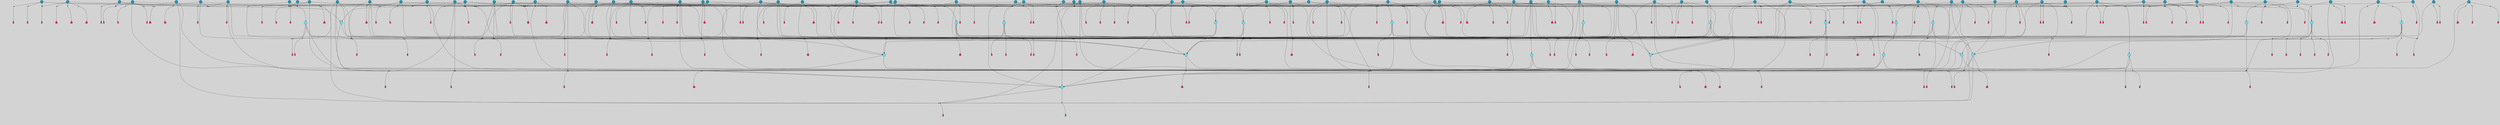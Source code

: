 // File exported with GEGELATI v1.3.1
// On the 2024-04-08 17:39:28
// With the File::TPGGraphDotExporter
digraph{
	graph[pad = "0.212, 0.055" bgcolor = lightgray]
	node[shape=circle style = filled label = ""]
		T3 [fillcolor="#66ddff"]
		T4 [fillcolor="#66ddff"]
		T7 [fillcolor="#66ddff"]
		T9 [fillcolor="#66ddff"]
		T11 [fillcolor="#66ddff"]
		T24 [fillcolor="#66ddff"]
		T27 [fillcolor="#66ddff"]
		T54 [fillcolor="#66ddff"]
		T59 [fillcolor="#66ddff"]
		T95 [fillcolor="#66ddff"]
		T96 [fillcolor="#66ddff"]
		T102 [fillcolor="#66ddff"]
		T106 [fillcolor="#1199bb"]
		T111 [fillcolor="#66ddff"]
		T116 [fillcolor="#1199bb"]
		T129 [fillcolor="#66ddff"]
		T131 [fillcolor="#66ddff"]
		T148 [fillcolor="#1199bb"]
		T159 [fillcolor="#1199bb"]
		T160 [fillcolor="#66ddff"]
		T176 [fillcolor="#1199bb"]
		T180 [fillcolor="#1199bb"]
		T184 [fillcolor="#1199bb"]
		T191 [fillcolor="#1199bb"]
		T194 [fillcolor="#1199bb"]
		T195 [fillcolor="#66ddff"]
		T198 [fillcolor="#1199bb"]
		T201 [fillcolor="#1199bb"]
		T202 [fillcolor="#1199bb"]
		T204 [fillcolor="#1199bb"]
		T210 [fillcolor="#1199bb"]
		T211 [fillcolor="#1199bb"]
		T212 [fillcolor="#66ddff"]
		T25 [fillcolor="#1199bb"]
		T213 [fillcolor="#66ddff"]
		T214 [fillcolor="#1199bb"]
		T137 [fillcolor="#1199bb"]
		T217 [fillcolor="#1199bb"]
		T219 [fillcolor="#1199bb"]
		T222 [fillcolor="#1199bb"]
		T224 [fillcolor="#66ddff"]
		T229 [fillcolor="#1199bb"]
		T230 [fillcolor="#1199bb"]
		T232 [fillcolor="#1199bb"]
		T237 [fillcolor="#1199bb"]
		T238 [fillcolor="#66ddff"]
		T239 [fillcolor="#1199bb"]
		T240 [fillcolor="#66ddff"]
		T242 [fillcolor="#66ddff"]
		T244 [fillcolor="#1199bb"]
		T245 [fillcolor="#1199bb"]
		T246 [fillcolor="#1199bb"]
		T247 [fillcolor="#1199bb"]
		T248 [fillcolor="#1199bb"]
		T251 [fillcolor="#1199bb"]
		T252 [fillcolor="#1199bb"]
		T254 [fillcolor="#1199bb"]
		T256 [fillcolor="#1199bb"]
		T257 [fillcolor="#1199bb"]
		T258 [fillcolor="#1199bb"]
		T259 [fillcolor="#1199bb"]
		T261 [fillcolor="#1199bb"]
		T262 [fillcolor="#1199bb"]
		T263 [fillcolor="#1199bb"]
		T264 [fillcolor="#1199bb"]
		T265 [fillcolor="#1199bb"]
		T270 [fillcolor="#1199bb"]
		T271 [fillcolor="#1199bb"]
		T272 [fillcolor="#1199bb"]
		T273 [fillcolor="#1199bb"]
		T274 [fillcolor="#1199bb"]
		T275 [fillcolor="#66ddff"]
		T276 [fillcolor="#1199bb"]
		T277 [fillcolor="#1199bb"]
		T278 [fillcolor="#1199bb"]
		T280 [fillcolor="#1199bb"]
		T281 [fillcolor="#1199bb"]
		T282 [fillcolor="#1199bb"]
		T283 [fillcolor="#1199bb"]
		T284 [fillcolor="#1199bb"]
		T285 [fillcolor="#1199bb"]
		T286 [fillcolor="#1199bb"]
		T287 [fillcolor="#1199bb"]
		T288 [fillcolor="#1199bb"]
		T291 [fillcolor="#1199bb"]
		T292 [fillcolor="#1199bb"]
		T293 [fillcolor="#1199bb"]
		T295 [fillcolor="#1199bb"]
		T297 [fillcolor="#1199bb"]
		T298 [fillcolor="#1199bb"]
		T299 [fillcolor="#1199bb"]
		T300 [fillcolor="#1199bb"]
		T301 [fillcolor="#1199bb"]
		T302 [fillcolor="#1199bb"]
		T303 [fillcolor="#1199bb"]
		T304 [fillcolor="#1199bb"]
		T305 [fillcolor="#1199bb"]
		T306 [fillcolor="#1199bb"]
		T307 [fillcolor="#1199bb"]
		T308 [fillcolor="#1199bb"]
		T309 [fillcolor="#1199bb"]
		T310 [fillcolor="#1199bb"]
		T311 [fillcolor="#1199bb"]
		T312 [fillcolor="#1199bb"]
		P1463 [fillcolor="#cccccc" shape=point] //6|
		I1463 [shape=box style=invis label="6|1&2|6#1|7&#92;n10|7&2|0#1|5&#92;n9|4&0|1#2|2&#92;n8|6&0|0#1|0&#92;n"]
		P1463 -> I1463[style=invis]
		A1260 [fillcolor="#ff3366" shape=box margin=0.03 width=0 height=0 label="3"]
		T3 -> P1463 -> A1260
		P1464 [fillcolor="#cccccc" shape=point] //3|
		I1464 [shape=box style=invis label="7|6&2|4#0|2&#92;n10|3&2|7#1|4&#92;n11|6&0|4#0|1&#92;n7|1&0|0#2|6&#92;n7|6&0|3#2|6&#92;n4|0&2|6#0|1&#92;n4|4&2|5#0|2&#92;n4|6&0|4#2|7&#92;n10|0&2|3#1|5&#92;n2|6&0|5#0|2&#92;n1|0&2|3#0|7&#92;n1|6&2|0#0|5&#92;n6|2&0|1#0|7&#92;n9|2&0|3#2|7&#92;n5|3&0|6#0|6&#92;n1|7&2|5#2|3&#92;n8|1&2|7#0|6&#92;n1|0&2|5#2|1&#92;n7|1&2|2#2|5&#92;n7|4&2|6#0|3&#92;n"]
		P1464 -> I1464[style=invis]
		A1261 [fillcolor="#ff3366" shape=box margin=0.03 width=0 height=0 label="4"]
		T3 -> P1464 -> A1261
		P1465 [fillcolor="#cccccc" shape=point] //7|
		I1465 [shape=box style=invis label="0|2&2|4#2|6&#92;n5|3&0|6#0|1&#92;n4|7&2|6#0|5&#92;n7|6&0|7#0|5&#92;n10|7&2|2#1|1&#92;n"]
		P1465 -> I1465[style=invis]
		A1262 [fillcolor="#ff3366" shape=box margin=0.03 width=0 height=0 label="4"]
		T4 -> P1465 -> A1262
		P1466 [fillcolor="#cccccc" shape=point] //0|
		I1466 [shape=box style=invis label="2|5&0|1#0|6&#92;n6|1&2|2#2|7&#92;n8|0&0|3#1|4&#92;n4|3&2|5#2|4&#92;n8|1&2|4#0|0&#92;n6|6&0|1#2|6&#92;n11|7&2|4#2|5&#92;n6|2&2|4#0|2&#92;n8|5&2|4#2|4&#92;n2|1&2|1#2|2&#92;n2|7&2|5#2|6&#92;n9|7&0|5#0|4&#92;n1|2&0|5#2|6&#92;n4|2&2|3#2|7&#92;n3|3&2|1#0|2&#92;n"]
		P1466 -> I1466[style=invis]
		A1263 [fillcolor="#ff3366" shape=box margin=0.03 width=0 height=0 label="5"]
		T4 -> P1466 -> A1263
		P1467 [fillcolor="#cccccc" shape=point] //-3|
		I1467 [shape=box style=invis label="1|6&2|7#0|7&#92;n10|2&0|7#1|3&#92;n9|6&2|7#2|2&#92;n5|3&0|7#0|7&#92;n1|6&2|3#0|0&#92;n2|3&2|3#2|2&#92;n5|1&2|6#0|6&#92;n"]
		P1467 -> I1467[style=invis]
		A1264 [fillcolor="#ff3366" shape=box margin=0.03 width=0 height=0 label="7"]
		T7 -> P1467 -> A1264
		P1468 [fillcolor="#cccccc" shape=point] //5|
		I1468 [shape=box style=invis label="0|5&2|3#0|1&#92;n0|6&2|1#2|4&#92;n6|2&2|6#0|7&#92;n7|4&0|3#0|1&#92;n5|4&0|7#1|6&#92;n9|1&0|5#2|2&#92;n6|3&2|3#1|7&#92;n11|7&2|4#1|6&#92;n2|5&0|1#0|0&#92;n4|7&0|0#0|2&#92;n6|2&0|6#0|0&#92;n2|1&2|6#2|4&#92;n10|0&2|0#1|0&#92;n6|6&2|4#0|6&#92;n"]
		P1468 -> I1468[style=invis]
		A1265 [fillcolor="#ff3366" shape=box margin=0.03 width=0 height=0 label="8"]
		T7 -> P1468 -> A1265
		P1469 [fillcolor="#cccccc" shape=point] //-6|
		I1469 [shape=box style=invis label="11|1&0|7#2|0&#92;n10|4&0|1#1|0&#92;n4|3&2|4#2|1&#92;n0|5&2|0#0|0&#92;n6|1&0|0#0|3&#92;n8|2&2|0#0|4&#92;n11|4&2|0#1|6&#92;n7|0&2|6#2|3&#92;n5|3&2|6#2|0&#92;n2|0&2|0#0|4&#92;n"]
		P1469 -> I1469[style=invis]
		A1266 [fillcolor="#ff3366" shape=box margin=0.03 width=0 height=0 label="9"]
		T9 -> P1469 -> A1266
		P1470 [fillcolor="#cccccc" shape=point] //2|
		I1470 [shape=box style=invis label="6|3&2|7#1|4&#92;n8|6&0|0#2|5&#92;n2|1&0|2#0|3&#92;n8|7&0|6#0|4&#92;n2|1&2|0#0|1&#92;n0|0&2|2#2|3&#92;n6|6&0|7#2|1&#92;n6|1&0|7#2|6&#92;n5|4&2|7#0|4&#92;n0|3&0|4#2|0&#92;n11|0&2|0#2|5&#92;n4|5&2|5#2|4&#92;n5|7&0|6#0|4&#92;n9|7&2|5#0|3&#92;n5|4&2|1#0|3&#92;n5|3&0|1#1|7&#92;n0|4&0|3#2|5&#92;n"]
		P1470 -> I1470[style=invis]
		A1267 [fillcolor="#ff3366" shape=box margin=0.03 width=0 height=0 label="10"]
		T9 -> P1470 -> A1267
		P1471 [fillcolor="#cccccc" shape=point] //6|
		I1471 [shape=box style=invis label="3|0&2|7#2|2&#92;n3|2&0|4#2|5&#92;n5|1&0|2#1|0&#92;n8|7&0|1#2|0&#92;n8|5&0|3#0|6&#92;n0|2&0|2#2|3&#92;n1|5&2|5#0|5&#92;n5|6&0|6#0|7&#92;n6|7&0|0#2|6&#92;n1|2&2|3#0|0&#92;n7|7&2|3#0|4&#92;n0|7&2|7#0|6&#92;n1|0&2|2#2|7&#92;n4|4&0|1#0|0&#92;n"]
		P1471 -> I1471[style=invis]
		A1268 [fillcolor="#ff3366" shape=box margin=0.03 width=0 height=0 label="11"]
		T11 -> P1471 -> A1268
		P1472 [fillcolor="#cccccc" shape=point] //-4|
		I1472 [shape=box style=invis label="4|1&0|4#2|6&#92;n1|2&2|2#2|0&#92;n1|2&2|0#0|6&#92;n8|4&2|3#2|5&#92;n5|5&2|1#1|0&#92;n"]
		P1472 -> I1472[style=invis]
		A1269 [fillcolor="#ff3366" shape=box margin=0.03 width=0 height=0 label="12"]
		T11 -> P1472 -> A1269
		P1473 [fillcolor="#cccccc" shape=point] //-3|
		I1473 [shape=box style=invis label="8|1&2|3#0|5&#92;n0|6&0|5#0|5&#92;n3|7&2|1#0|6&#92;n3|5&0|1#0|0&#92;n9|5&2|0#0|4&#92;n3|5&0|2#0|3&#92;n10|6&2|4#1|0&#92;n9|4&2|7#2|6&#92;n1|7&2|5#2|2&#92;n"]
		P1473 -> I1473[style=invis]
		A1270 [fillcolor="#ff3366" shape=box margin=0.03 width=0 height=0 label="5"]
		T4 -> P1473 -> A1270
		P1474 [fillcolor="#cccccc" shape=point] //1|
		I1474 [shape=box style=invis label="5|1&0|6#2|7&#92;n2|4&0|4#2|2&#92;n0|6&0|5#0|4&#92;n10|6&2|5#1|6&#92;n9|3&0|1#1|7&#92;n10|3&2|2#1|0&#92;n5|0&0|0#2|1&#92;n11|3&2|3#1|5&#92;n10|3&0|1#1|0&#92;n2|4&0|1#0|1&#92;n0|2&0|3#2|4&#92;n9|2&2|1#2|5&#92;n11|7&2|6#2|6&#92;n"]
		P1474 -> I1474[style=invis]
		T24 -> P1474 -> T7
		P1475 [fillcolor="#cccccc" shape=point] //5|
		I1475 [shape=box style=invis label="3|0&2|0#0|1&#92;n3|0&0|7#0|1&#92;n5|3&0|2#2|6&#92;n4|4&2|4#2|6&#92;n11|2&0|7#1|6&#92;n2|7&2|2#2|5&#92;n9|3&2|6#2|7&#92;n7|7&0|0#0|4&#92;n6|1&2|4#2|3&#92;n5|4&2|0#1|6&#92;n1|3&0|7#0|4&#92;n"]
		P1475 -> I1475[style=invis]
		A1271 [fillcolor="#ff3366" shape=box margin=0.03 width=0 height=0 label="7"]
		T24 -> P1475 -> A1271
		P1476 [fillcolor="#cccccc" shape=point] //-2|
		I1476 [shape=box style=invis label="4|1&0|4#0|3&#92;n4|2&0|5#2|0&#92;n5|5&2|6#0|5&#92;n1|4&0|1#0|2&#92;n6|3&2|7#1|5&#92;n0|4&2|0#0|3&#92;n8|5&2|5#1|2&#92;n10|7&2|7#1|1&#92;n3|4&0|0#2|1&#92;n3|6&2|5#2|5&#92;n8|3&0|1#0|7&#92;n10|0&2|7#1|3&#92;n4|1&2|4#0|1&#92;n9|3&2|0#0|4&#92;n3|6&2|0#0|4&#92;n1|2&0|6#2|1&#92;n4|0&2|1#2|2&#92;n"]
		P1476 -> I1476[style=invis]
		A1272 [fillcolor="#ff3366" shape=box margin=0.03 width=0 height=0 label="14"]
		T24 -> P1476 -> A1272
		P1477 [fillcolor="#cccccc" shape=point] //2|
		I1477 [shape=box style=invis label="9|1&2|3#0|1&#92;n5|2&2|0#2|4&#92;n3|6&2|5#2|7&#92;n7|0&2|5#0|4&#92;n1|2&0|3#0|5&#92;n7|3&2|7#0|0&#92;n"]
		P1477 -> I1477[style=invis]
		A1273 [fillcolor="#ff3366" shape=box margin=0.03 width=0 height=0 label="2"]
		T27 -> P1477 -> A1273
		P1478 [fillcolor="#cccccc" shape=point] //-6|
		I1478 [shape=box style=invis label="7|5&0|4#0|4&#92;n11|0&2|5#2|1&#92;n"]
		P1478 -> I1478[style=invis]
		A1274 [fillcolor="#ff3366" shape=box margin=0.03 width=0 height=0 label="3"]
		T27 -> P1478 -> A1274
		T27 -> P1464
		T27 -> P1466
		P1479 [fillcolor="#cccccc" shape=point] //0|
		I1479 [shape=box style=invis label="4|0&0|3#2|7&#92;n10|2&0|3#1|7&#92;n3|5&0|2#0|3&#92;n4|5&0|0#2|1&#92;n10|7&2|0#1|2&#92;n5|3&2|3#1|6&#92;n9|5&2|0#0|4&#92;n5|4&2|7#0|2&#92;n10|3&2|7#1|4&#92;n7|2&0|1#2|6&#92;n8|6&0|5#0|5&#92;n8|7&2|3#0|5&#92;n2|6&2|4#0|0&#92;n"]
		P1479 -> I1479[style=invis]
		A1275 [fillcolor="#ff3366" shape=box margin=0.03 width=0 height=0 label="5"]
		T27 -> P1479 -> A1275
		P1480 [fillcolor="#cccccc" shape=point] //8|
		I1480 [shape=box style=invis label="9|0&0|1#2|0&#92;n10|1&2|5#1|4&#92;n8|2&2|6#0|4&#92;n2|4&2|5#2|3&#92;n4|2&2|2#0|2&#92;n7|5&0|2#0|0&#92;n8|2&2|1#1|3&#92;n8|7&0|7#2|1&#92;n1|1&0|0#0|7&#92;n5|6&2|5#1|0&#92;n6|6&2|5#0|0&#92;n11|4&0|3#2|6&#92;n4|2&2|4#0|7&#92;n5|6&0|1#2|0&#92;n11|3&0|2#0|7&#92;n"]
		P1480 -> I1480[style=invis]
		A1276 [fillcolor="#ff3366" shape=box margin=0.03 width=0 height=0 label="6"]
		T54 -> P1480 -> A1276
		T54 -> P1475
		P1481 [fillcolor="#cccccc" shape=point] //-10|
		I1481 [shape=box style=invis label="3|6&0|0#0|4&#92;n4|1&2|4#0|1&#92;n5|1&0|1#0|4&#92;n5|5&2|6#0|5&#92;n6|5&0|6#0|3&#92;n11|1&2|0#0|1&#92;n0|7&2|0#0|3&#92;n1|2&0|6#0|1&#92;n8|0&0|4#2|0&#92;n0|4&0|7#2|7&#92;n7|0&2|7#1|3&#92;n3|1&0|5#2|5&#92;n5|1&0|4#0|3&#92;n2|2&0|2#0|0&#92;n8|3&0|1#0|7&#92;n3|0&0|3#0|5&#92;n7|2&0|5#2|0&#92;n6|3&2|7#1|5&#92;n4|7&2|7#2|1&#92;n"]
		P1481 -> I1481[style=invis]
		A1277 [fillcolor="#ff3366" shape=box margin=0.03 width=0 height=0 label="14"]
		T54 -> P1481 -> A1277
		T54 -> P1468
		P1482 [fillcolor="#cccccc" shape=point] //8|
		I1482 [shape=box style=invis label="9|0&0|1#2|0&#92;n10|1&2|5#1|4&#92;n8|2&2|6#0|4&#92;n4|5&0|3#0|1&#92;n2|4&2|5#2|3&#92;n4|2&2|2#0|2&#92;n7|5&0|2#0|0&#92;n8|2&2|1#1|3&#92;n8|7&0|7#2|1&#92;n1|1&0|0#0|7&#92;n5|6&2|5#1|0&#92;n6|3&2|5#0|0&#92;n11|4&0|3#2|6&#92;n1|2&2|4#0|7&#92;n5|6&0|1#2|0&#92;n11|3&0|2#0|7&#92;n"]
		P1482 -> I1482[style=invis]
		A1278 [fillcolor="#ff3366" shape=box margin=0.03 width=0 height=0 label="6"]
		T59 -> P1482 -> A1278
		T59 -> P1475
		T59 -> P1469
		T59 -> P1475
		P1483 [fillcolor="#cccccc" shape=point] //4|
		I1483 [shape=box style=invis label="4|3&0|6#0|3&#92;n5|7&2|3#2|2&#92;n5|6&0|7#1|2&#92;n1|4&2|6#0|3&#92;n8|4&2|1#2|5&#92;n9|5&2|4#1|4&#92;n2|4&0|5#0|7&#92;n10|0&0|6#1|3&#92;n3|0&0|6#0|2&#92;n2|7&2|7#2|6&#92;n5|2&0|5#1|5&#92;n10|4&2|5#1|7&#92;n4|0&0|4#2|4&#92;n11|1&0|4#2|6&#92;n10|6&2|0#1|4&#92;n9|7&0|3#1|4&#92;n4|5&2|7#0|6&#92;n11|5&2|6#2|3&#92;n0|3&0|5#0|1&#92;n"]
		P1483 -> I1483[style=invis]
		A1279 [fillcolor="#ff3366" shape=box margin=0.03 width=0 height=0 label="13"]
		T95 -> P1483 -> A1279
		P1484 [fillcolor="#cccccc" shape=point] //8|
		I1484 [shape=box style=invis label="9|7&0|5#2|5&#92;n3|3&2|3#0|2&#92;n9|5&2|2#1|0&#92;n2|3&0|6#0|3&#92;n4|4&2|5#2|7&#92;n11|3&2|0#1|5&#92;n6|6&2|1#2|2&#92;n4|6&0|1#2|2&#92;n2|5&2|7#2|2&#92;n7|7&2|2#2|3&#92;n6|5&0|3#2|6&#92;n6|7&0|6#0|2&#92;n"]
		P1484 -> I1484[style=invis]
		A1280 [fillcolor="#ff3366" shape=box margin=0.03 width=0 height=0 label="14"]
		T95 -> P1484 -> A1280
		P1485 [fillcolor="#cccccc" shape=point] //2|
		I1485 [shape=box style=invis label="4|1&0|4#2|6&#92;n5|5&2|1#1|0&#92;n1|0&2|0#0|6&#92;n8|4&2|3#2|5&#92;n"]
		P1485 -> I1485[style=invis]
		T95 -> P1485 -> T11
		P1486 [fillcolor="#cccccc" shape=point] //-9|
		I1486 [shape=box style=invis label="2|0&2|0#2|1&#92;n4|4&2|4#2|6&#92;n9|1&0|3#1|7&#92;n5|3&0|2#2|6&#92;n2|7&2|2#2|5&#92;n5|4&2|0#1|6&#92;n3|0&0|7#0|1&#92;n1|3&0|7#0|4&#92;n11|6&2|2#0|7&#92;n7|7&0|0#0|4&#92;n11|0&0|7#1|6&#92;n9|3&2|6#2|7&#92;n"]
		P1486 -> I1486[style=invis]
		A1281 [fillcolor="#ff3366" shape=box margin=0.03 width=0 height=0 label="7"]
		T95 -> P1486 -> A1281
		P1487 [fillcolor="#cccccc" shape=point] //-8|
		I1487 [shape=box style=invis label="7|5&0|4#2|4&#92;n"]
		P1487 -> I1487[style=invis]
		A1282 [fillcolor="#ff3366" shape=box margin=0.03 width=0 height=0 label="3"]
		T95 -> P1487 -> A1282
		P1488 [fillcolor="#cccccc" shape=point] //6|
		I1488 [shape=box style=invis label="0|5&2|3#0|1&#92;n0|6&2|1#2|4&#92;n9|1&0|5#2|2&#92;n7|4&0|3#0|1&#92;n5|4&0|7#1|6&#92;n2|5&0|1#0|0&#92;n6|3&2|3#1|7&#92;n11|7&2|4#1|6&#92;n6|2&2|6#0|1&#92;n4|7&0|0#0|2&#92;n6|2&0|6#0|0&#92;n9|1&2|6#2|4&#92;n10|0&2|0#1|0&#92;n6|6&2|4#0|6&#92;n"]
		P1488 -> I1488[style=invis]
		A1283 [fillcolor="#ff3366" shape=box margin=0.03 width=0 height=0 label="8"]
		T96 -> P1488 -> A1283
		P1489 [fillcolor="#cccccc" shape=point] //5|
		I1489 [shape=box style=invis label="10|4&0|1#1|0&#92;n4|3&2|4#2|1&#92;n2|0&2|0#0|4&#92;n6|1&0|0#0|3&#92;n8|2&2|0#0|4&#92;n0|0&0|0#0|0&#92;n11|4&2|0#1|6&#92;n7|0&2|6#2|3&#92;n5|3&2|6#2|0&#92;n0|0&2|0#0|0&#92;n"]
		P1489 -> I1489[style=invis]
		A1284 [fillcolor="#ff3366" shape=box margin=0.03 width=0 height=0 label="9"]
		T96 -> P1489 -> A1284
		T96 -> P1463
		P1490 [fillcolor="#cccccc" shape=point] //1|
		I1490 [shape=box style=invis label="5|4&0|7#1|6&#92;n0|6&2|1#2|4&#92;n7|4&0|3#0|1&#92;n0|5&2|3#0|1&#92;n9|1&0|5#2|2&#92;n6|3&2|3#1|7&#92;n11|7&2|4#1|6&#92;n2|5&0|1#0|0&#92;n7|5&2|3#1|1&#92;n4|7&0|0#0|2&#92;n6|2&0|6#0|0&#92;n2|1&2|6#2|4&#92;n10|0&2|7#1|0&#92;n6|6&2|4#0|6&#92;n"]
		P1490 -> I1490[style=invis]
		A1285 [fillcolor="#ff3366" shape=box margin=0.03 width=0 height=0 label="8"]
		T96 -> P1490 -> A1285
		T96 -> P1473
		P1491 [fillcolor="#cccccc" shape=point] //7|
		I1491 [shape=box style=invis label="3|3&2|7#0|4&#92;n4|3&2|6#0|3&#92;n8|4&0|6#1|2&#92;n5|6&2|3#0|4&#92;n0|7&2|1#0|5&#92;n8|7&2|2#2|5&#92;n9|1&0|0#1|0&#92;n10|1&2|1#1|4&#92;n10|5&0|6#1|7&#92;n5|2&2|3#0|4&#92;n2|0&2|6#2|7&#92;n1|7&0|1#0|7&#92;n"]
		P1491 -> I1491[style=invis]
		A1286 [fillcolor="#ff3366" shape=box margin=0.03 width=0 height=0 label="2"]
		T102 -> P1491 -> A1286
		T102 -> P1487
		P1492 [fillcolor="#cccccc" shape=point] //8|
		I1492 [shape=box style=invis label="7|0&0|2#1|4&#92;n8|1&2|3#0|5&#92;n0|6&0|5#0|5&#92;n3|7&2|1#0|6&#92;n9|4&2|7#1|6&#92;n1|7&2|5#2|2&#92;n8|5&2|0#0|3&#92;n0|2&0|2#0|0&#92;n3|5&0|2#0|3&#92;n"]
		P1492 -> I1492[style=invis]
		A1287 [fillcolor="#ff3366" shape=box margin=0.03 width=0 height=0 label="5"]
		T102 -> P1492 -> A1287
		P1493 [fillcolor="#cccccc" shape=point] //-2|
		I1493 [shape=box style=invis label="11|7&2|0#1|7&#92;n4|3&0|1#2|5&#92;n0|4&2|4#2|7&#92;n1|6&0|0#0|4&#92;n4|0&0|0#0|5&#92;n0|6&2|3#2|0&#92;n9|6&2|5#1|3&#92;n0|7&2|1#2|5&#92;n4|4&0|5#0|1&#92;n10|4&0|0#1|0&#92;n"]
		P1493 -> I1493[style=invis]
		A1288 [fillcolor="#ff3366" shape=box margin=0.03 width=0 height=0 label="12"]
		T106 -> P1493 -> A1288
		P1494 [fillcolor="#cccccc" shape=point] //-1|
		I1494 [shape=box style=invis label="1|7&2|1#0|6&#92;n8|1&2|3#0|5&#92;n10|6&2|7#1|0&#92;n1|7&2|5#0|2&#92;n0|3&0|3#2|2&#92;n3|5&0|1#0|0&#92;n3|5&0|2#0|3&#92;n1|5&2|0#0|4&#92;n5|7&2|2#2|5&#92;n4|0&2|3#0|3&#92;n"]
		P1494 -> I1494[style=invis]
		T106 -> P1494 -> T3
		T106 -> P1464
		P1495 [fillcolor="#cccccc" shape=point] //-9|
		I1495 [shape=box style=invis label="10|2&0|7#1|3&#92;n1|0&2|1#0|1&#92;n5|1&2|7#0|7&#92;n0|6&2|7#2|2&#92;n10|3&2|7#1|2&#92;n2|3&2|3#2|2&#92;n"]
		P1495 -> I1495[style=invis]
		A1289 [fillcolor="#ff3366" shape=box margin=0.03 width=0 height=0 label="7"]
		T106 -> P1495 -> A1289
		P1496 [fillcolor="#cccccc" shape=point] //-5|
		I1496 [shape=box style=invis label="0|0&2|3#0|2&#92;n10|5&0|6#1|3&#92;n7|3&0|6#2|3&#92;n3|4&0|6#0|6&#92;n10|5&0|2#1|1&#92;n5|0&0|1#0|3&#92;n6|6&2|5#1|5&#92;n7|4&0|2#1|7&#92;n5|7&0|1#2|5&#92;n1|5&0|0#0|3&#92;n7|5&2|1#2|6&#92;n9|0&0|2#0|0&#92;n4|0&2|4#0|0&#92;n4|6&0|0#2|3&#92;n3|1&0|6#2|5&#92;n7|7&2|1#2|3&#92;n9|4&2|2#0|6&#92;n"]
		P1496 -> I1496[style=invis]
		T111 -> P1496 -> T9
		P1497 [fillcolor="#cccccc" shape=point] //7|
		I1497 [shape=box style=invis label="7|4&2|1#2|0&#92;n4|1&2|4#2|3&#92;n5|0&2|0#2|2&#92;n6|1&2|4#2|6&#92;n"]
		P1497 -> I1497[style=invis]
		A1290 [fillcolor="#ff3366" shape=box margin=0.03 width=0 height=0 label="9"]
		T111 -> P1497 -> A1290
		P1498 [fillcolor="#cccccc" shape=point] //2|
		I1498 [shape=box style=invis label="3|0&2|0#0|1&#92;n11|2&0|7#1|6&#92;n8|7&2|4#0|5&#92;n5|3&0|2#2|6&#92;n4|4&2|4#2|6&#92;n3|0&0|7#0|1&#92;n2|7&2|2#2|5&#92;n9|3&2|6#2|7&#92;n7|7&0|0#0|4&#92;n6|1&2|4#1|3&#92;n5|4&2|0#1|6&#92;n1|3&0|7#0|4&#92;n"]
		P1498 -> I1498[style=invis]
		A1291 [fillcolor="#ff3366" shape=box margin=0.03 width=0 height=0 label="7"]
		T111 -> P1498 -> A1291
		T111 -> P1469
		P1499 [fillcolor="#cccccc" shape=point] //-4|
		I1499 [shape=box style=invis label="9|7&0|0#2|0&#92;n6|6&0|5#2|0&#92;n7|3&0|0#0|4&#92;n3|5&0|3#0|3&#92;n9|1&0|1#1|1&#92;n11|5&2|7#1|5&#92;n1|5&2|5#0|2&#92;n6|0&0|6#2|5&#92;n0|3&2|4#2|5&#92;n1|6&2|5#2|2&#92;n9|5&2|1#2|2&#92;n"]
		P1499 -> I1499[style=invis]
		T116 -> P1499 -> T9
		P1500 [fillcolor="#cccccc" shape=point] //4|
		I1500 [shape=box style=invis label="9|2&0|6#2|1&#92;n11|5&0|1#2|0&#92;n2|4&0|4#2|1&#92;n5|0&2|4#0|2&#92;n"]
		P1500 -> I1500[style=invis]
		A1292 [fillcolor="#ff3366" shape=box margin=0.03 width=0 height=0 label="3"]
		T116 -> P1500 -> A1292
		P1501 [fillcolor="#cccccc" shape=point] //-2|
		I1501 [shape=box style=invis label="5|2&2|0#2|4&#92;n9|1&2|3#0|1&#92;n3|6&2|5#2|7&#92;n7|0&2|1#0|4&#92;n1|2&0|3#0|5&#92;n7|3&2|7#0|0&#92;n"]
		P1501 -> I1501[style=invis]
		A1293 [fillcolor="#ff3366" shape=box margin=0.03 width=0 height=0 label="2"]
		T116 -> P1501 -> A1293
		T116 -> P1464
		T116 -> P1479
		T129 -> P1480
		T129 -> P1475
		P1502 [fillcolor="#cccccc" shape=point] //10|
		I1502 [shape=box style=invis label="4|5&2|7#2|1&#92;n1|7&2|3#0|6&#92;n3|5&2|2#0|3&#92;n10|3&0|7#1|4&#92;n7|1&0|4#2|6&#92;n10|2&0|3#1|7&#92;n9|5&2|0#0|4&#92;n4|0&0|3#2|7&#92;n11|4&2|6#1|2&#92;n5|4&2|7#0|2&#92;n2|6&2|4#0|0&#92;n6|5&0|7#2|1&#92;n5|3&2|3#1|6&#92;n10|7&2|0#1|2&#92;n"]
		P1502 -> I1502[style=invis]
		A1294 [fillcolor="#ff3366" shape=box margin=0.03 width=0 height=0 label="5"]
		T129 -> P1502 -> A1294
		P1503 [fillcolor="#cccccc" shape=point] //5|
		I1503 [shape=box style=invis label="9|4&2|3#1|3&#92;n0|4&2|4#0|5&#92;n6|1&2|6#2|5&#92;n4|0&0|5#2|0&#92;n"]
		P1503 -> I1503[style=invis]
		A1295 [fillcolor="#ff3366" shape=box margin=0.03 width=0 height=0 label="7"]
		T129 -> P1503 -> A1295
		P1504 [fillcolor="#cccccc" shape=point] //6|
		I1504 [shape=box style=invis label="9|4&2|7#0|6&#92;n8|4&0|1#1|0&#92;n1|3&0|0#2|1&#92;n2|4&0|6#2|2&#92;n5|1&2|5#0|7&#92;n3|0&0|3#2|6&#92;n2|2&2|6#0|2&#92;n8|4&0|4#2|2&#92;n5|1&2|4#0|3&#92;n9|4&0|6#0|6&#92;n5|0&2|2#1|5&#92;n11|7&0|0#1|1&#92;n0|4&0|3#0|3&#92;n7|7&2|4#2|5&#92;n1|5&0|1#2|1&#92;n"]
		P1504 -> I1504[style=invis]
		A1296 [fillcolor="#ff3366" shape=box margin=0.03 width=0 height=0 label="1"]
		T129 -> P1504 -> A1296
		P1505 [fillcolor="#cccccc" shape=point] //6|
		I1505 [shape=box style=invis label="10|4&2|6#1|2&#92;n8|4&0|1#1|0&#92;n0|4&2|6#0|0&#92;n8|4&2|5#2|1&#92;n7|5&2|5#1|0&#92;n3|6&0|6#2|2&#92;n1|7&0|7#0|5&#92;n2|0&0|7#2|4&#92;n2|6&2|2#0|0&#92;n0|7&2|7#0|7&#92;n11|6&0|4#2|2&#92;n5|5&0|0#0|1&#92;n10|1&0|0#1|0&#92;n7|3&0|1#2|5&#92;n9|2&2|7#1|5&#92;n9|4&2|6#2|7&#92;n1|6&2|4#2|2&#92;n3|3&2|2#0|7&#92;n1|6&2|0#0|0&#92;n6|4&2|6#1|0&#92;n"]
		P1505 -> I1505[style=invis]
		A1297 [fillcolor="#ff3366" shape=box margin=0.03 width=0 height=0 label="1"]
		T131 -> P1505 -> A1297
		P1506 [fillcolor="#cccccc" shape=point] //9|
		I1506 [shape=box style=invis label="11|0&2|0#1|1&#92;n3|6&0|6#0|0&#92;n1|4&0|0#2|4&#92;n7|5&2|2#1|3&#92;n11|7&2|6#1|7&#92;n5|2&0|6#1|5&#92;n9|5&0|6#0|3&#92;n2|2&2|7#0|5&#92;n9|3&2|2#2|0&#92;n11|0&2|7#0|1&#92;n1|1&2|0#0|1&#92;n6|6&0|6#1|2&#92;n9|7&0|1#0|3&#92;n2|0&2|4#2|5&#92;n2|4&2|2#0|0&#92;n6|1&2|1#1|7&#92;n10|7&2|5#1|6&#92;n11|5&2|7#2|4&#92;n"]
		P1506 -> I1506[style=invis]
		A1298 [fillcolor="#ff3366" shape=box margin=0.03 width=0 height=0 label="1"]
		T131 -> P1506 -> A1298
		T131 -> P1478
		P1507 [fillcolor="#cccccc" shape=point] //5|
		I1507 [shape=box style=invis label="3|0&0|0#0|1&#92;n5|6&0|4#0|3&#92;n4|4&2|4#2|6&#92;n11|2&0|7#1|6&#92;n2|7&2|2#2|5&#92;n9|3&2|6#2|7&#92;n7|7&0|0#0|4&#92;n6|1&2|4#2|3&#92;n5|4&2|0#1|6&#92;n5|3&0|2#2|6&#92;n1|3&0|7#0|4&#92;n"]
		P1507 -> I1507[style=invis]
		A1299 [fillcolor="#ff3366" shape=box margin=0.03 width=0 height=0 label="7"]
		T131 -> P1507 -> A1299
		T131 -> P1503
		P1508 [fillcolor="#cccccc" shape=point] //-1|
		I1508 [shape=box style=invis label="11|7&2|0#1|7&#92;n1|5&2|4#2|4&#92;n4|3&0|1#0|5&#92;n1|6&0|0#0|4&#92;n8|6&2|4#0|0&#92;n4|0&0|0#0|5&#92;n10|4&2|0#1|0&#92;n9|6&2|5#1|3&#92;n0|7&2|1#0|5&#92;n0|6&2|3#2|0&#92;n4|4&0|5#0|1&#92;n"]
		P1508 -> I1508[style=invis]
		A1300 [fillcolor="#ff3366" shape=box margin=0.03 width=0 height=0 label="12"]
		T148 -> P1508 -> A1300
		P1509 [fillcolor="#cccccc" shape=point] //1|
		I1509 [shape=box style=invis label="2|2&2|3#0|2&#92;n2|2&0|5#2|5&#92;n8|4&0|1#1|0&#92;n9|7&0|6#0|3&#92;n5|1&2|2#0|7&#92;n10|7&0|7#1|3&#92;n7|7&2|4#2|5&#92;n5|5&0|2#2|1&#92;n2|6&2|2#0|0&#92;n9|3&2|2#2|0&#92;n0|6&0|6#2|2&#92;n7|7&0|1#2|3&#92;n3|6&0|1#0|5&#92;n1|5&0|1#2|7&#92;n"]
		P1509 -> I1509[style=invis]
		A1301 [fillcolor="#ff3366" shape=box margin=0.03 width=0 height=0 label="1"]
		T148 -> P1509 -> A1301
		P1510 [fillcolor="#cccccc" shape=point] //-9|
		I1510 [shape=box style=invis label="4|7&2|6#0|5&#92;n11|3&0|2#2|6&#92;n10|2&2|4#1|6&#92;n3|0&2|6#2|7&#92;n4|3&0|5#0|7&#92;n2|3&0|7#0|7&#92;n10|6&0|7#1|5&#92;n10|1&2|2#1|1&#92;n1|7&0|3#2|6&#92;n"]
		P1510 -> I1510[style=invis]
		A1302 [fillcolor="#ff3366" shape=box margin=0.03 width=0 height=0 label="4"]
		T148 -> P1510 -> A1302
		P1511 [fillcolor="#cccccc" shape=point] //7|
		I1511 [shape=box style=invis label="7|2&0|4#1|3&#92;n7|7&0|0#0|4&#92;n4|4&2|4#2|6&#92;n2|3&2|2#2|5&#92;n8|0&0|2#2|1&#92;n9|3&2|6#2|7&#92;n6|4&2|4#2|3&#92;n3|3&2|0#0|1&#92;n6|4&2|0#1|6&#92;n5|3&0|7#0|4&#92;n"]
		P1511 -> I1511[style=invis]
		A1303 [fillcolor="#ff3366" shape=box margin=0.03 width=0 height=0 label="7"]
		T148 -> P1511 -> A1303
		P1512 [fillcolor="#cccccc" shape=point] //-6|
		I1512 [shape=box style=invis label="9|0&2|0#0|1&#92;n3|2&0|2#0|3&#92;n5|4&0|5#1|7&#92;n2|1&0|4#0|3&#92;n9|2&2|0#2|4&#92;n7|6&0|4#0|2&#92;n2|3&0|6#2|6&#92;n1|2&0|3#2|0&#92;n"]
		P1512 -> I1512[style=invis]
		T148 -> P1512 -> T54
		P1513 [fillcolor="#cccccc" shape=point] //7|
		I1513 [shape=box style=invis label="7|0&2|1#2|0&#92;n9|7&2|1#1|7&#92;n8|2&0|1#1|0&#92;n6|6&0|2#1|1&#92;n2|2&0|5#0|0&#92;n5|7&0|0#2|1&#92;n5|1&2|5#1|5&#92;n4|7&2|4#2|3&#92;n10|5&2|2#1|5&#92;n1|3&2|2#2|0&#92;n10|2&2|6#1|5&#92;n"]
		P1513 -> I1513[style=invis]
		A1304 [fillcolor="#ff3366" shape=box margin=0.03 width=0 height=0 label="1"]
		T159 -> P1513 -> A1304
		P1514 [fillcolor="#cccccc" shape=point] //7|
		I1514 [shape=box style=invis label="7|4&2|7#0|4&#92;n4|6&0|1#2|5&#92;n2|1&2|3#0|0&#92;n4|3&2|0#0|1&#92;n0|0&2|7#2|7&#92;n7|7&0|5#2|3&#92;n5|0&2|1#2|2&#92;n10|0&0|4#1|2&#92;n4|4&0|7#0|0&#92;n6|7&0|2#0|1&#92;n1|4&2|5#0|4&#92;n"]
		P1514 -> I1514[style=invis]
		A1305 [fillcolor="#ff3366" shape=box margin=0.03 width=0 height=0 label="0"]
		T159 -> P1514 -> A1305
		P1515 [fillcolor="#cccccc" shape=point] //5|
		I1515 [shape=box style=invis label="0|5&2|3#0|1&#92;n0|6&2|1#2|4&#92;n6|2&2|6#0|7&#92;n9|0&2|7#1|1&#92;n7|4&0|3#0|1&#92;n11|7&2|4#1|6&#92;n9|1&0|5#2|2&#92;n5|4&0|7#1|6&#92;n2|5&0|1#0|0&#92;n4|7&0|0#0|2&#92;n6|2&0|6#0|0&#92;n2|1&2|6#2|4&#92;n10|0&0|0#1|0&#92;n6|6&2|4#0|6&#92;n"]
		P1515 -> I1515[style=invis]
		T159 -> P1515 -> T129
		T160 -> P1483
		T160 -> P1486
		P1516 [fillcolor="#cccccc" shape=point] //5|
		I1516 [shape=box style=invis label="6|0&2|7#2|7&#92;n3|6&2|6#2|6&#92;n6|3&0|5#1|2&#92;n"]
		P1516 -> I1516[style=invis]
		A1306 [fillcolor="#ff3366" shape=box margin=0.03 width=0 height=0 label="3"]
		T160 -> P1516 -> A1306
		T160 -> P1493
		T160 -> P1475
		P1517 [fillcolor="#cccccc" shape=point] //3|
		I1517 [shape=box style=invis label="4|7&0|7#2|7&#92;n11|5&2|6#0|2&#92;n5|5&2|6#2|0&#92;n3|2&0|6#0|3&#92;n10|2&2|5#1|5&#92;n9|4&2|3#1|5&#92;n2|5&2|7#2|4&#92;n11|3&2|5#1|0&#92;n7|0&0|7#2|1&#92;n1|2&0|5#0|1&#92;n"]
		P1517 -> I1517[style=invis]
		A1307 [fillcolor="#ff3366" shape=box margin=0.03 width=0 height=0 label="5"]
		T176 -> P1517 -> A1307
		P1518 [fillcolor="#cccccc" shape=point] //2|
		I1518 [shape=box style=invis label="7|1&0|6#0|1&#92;n5|2&2|5#1|6&#92;n10|1&2|1#1|1&#92;n4|7&0|4#2|2&#92;n11|7&0|4#2|7&#92;n5|0&0|5#1|7&#92;n8|2&0|5#2|4&#92;n10|0&2|6#1|6&#92;n5|1&0|1#2|3&#92;n1|6&2|0#0|1&#92;n9|6&2|2#1|4&#92;n3|4&2|3#0|0&#92;n10|1&0|1#1|0&#92;n2|2&0|1#2|1&#92;n3|1&2|7#0|3&#92;n"]
		P1518 -> I1518[style=invis]
		A1308 [fillcolor="#ff3366" shape=box margin=0.03 width=0 height=0 label="10"]
		T176 -> P1518 -> A1308
		T176 -> P1494
		P1519 [fillcolor="#cccccc" shape=point] //-3|
		I1519 [shape=box style=invis label="6|3&2|4#1|4&#92;n5|3&0|1#1|7&#92;n2|1&0|2#2|3&#92;n8|7&0|6#0|4&#92;n2|1&2|0#0|1&#92;n0|0&2|2#2|3&#92;n6|1&0|7#2|6&#92;n5|7&0|2#0|4&#92;n0|3&0|4#2|0&#92;n11|0&2|0#2|5&#92;n6|0&2|0#1|4&#92;n8|6&0|2#2|5&#92;n5|4&2|1#0|3&#92;n9|7&2|5#0|3&#92;n5|4&2|7#0|4&#92;n"]
		P1519 -> I1519[style=invis]
		A1309 [fillcolor="#ff3366" shape=box margin=0.03 width=0 height=0 label="10"]
		T176 -> P1519 -> A1309
		P1520 [fillcolor="#cccccc" shape=point] //4|
		I1520 [shape=box style=invis label="7|1&0|6#0|1&#92;n5|2&2|5#1|6&#92;n10|1&2|1#1|1&#92;n9|6&2|2#1|4&#92;n4|7&0|4#2|2&#92;n9|6&0|4#1|1&#92;n10|0&2|6#1|6&#92;n5|1&0|1#2|3&#92;n1|6&2|0#0|1&#92;n8|2&0|5#2|4&#92;n3|4&2|3#0|0&#92;n10|1&0|5#1|0&#92;n2|2&0|1#2|1&#92;n3|1&2|7#0|3&#92;n"]
		P1520 -> I1520[style=invis]
		A1310 [fillcolor="#ff3366" shape=box margin=0.03 width=0 height=0 label="10"]
		T176 -> P1520 -> A1310
		T180 -> P1506
		T180 -> P1478
		T180 -> P1503
		P1521 [fillcolor="#cccccc" shape=point] //10|
		I1521 [shape=box style=invis label="9|6&0|1#2|4&#92;n8|6&2|5#2|3&#92;n2|6&2|7#2|1&#92;n7|4&2|5#2|0&#92;n2|4&2|4#0|1&#92;n10|5&0|2#1|6&#92;n8|0&2|7#1|1&#92;n"]
		P1521 -> I1521[style=invis]
		T180 -> P1521 -> T24
		P1522 [fillcolor="#cccccc" shape=point] //-9|
		I1522 [shape=box style=invis label="6|0&2|0#0|0&#92;n5|1&0|2#0|4&#92;n10|3&2|0#1|3&#92;n9|4&0|7#2|7&#92;n10|6&2|4#1|0&#92;n3|6&2|0#0|5&#92;n"]
		P1522 -> I1522[style=invis]
		A1311 [fillcolor="#ff3366" shape=box margin=0.03 width=0 height=0 label="5"]
		T180 -> P1522 -> A1311
		P1523 [fillcolor="#cccccc" shape=point] //-5|
		I1523 [shape=box style=invis label="10|6&2|5#1|6&#92;n9|3&0|1#1|7&#92;n2|4&0|1#0|1&#92;n11|3&0|7#1|6&#92;n5|1&0|6#2|7&#92;n8|0&0|0#0|1&#92;n0|6&0|7#0|4&#92;n6|7&2|6#2|6&#92;n11|0&2|3#0|5&#92;n"]
		P1523 -> I1523[style=invis]
		T184 -> P1523 -> T7
		P1524 [fillcolor="#cccccc" shape=point] //-9|
		I1524 [shape=box style=invis label="10|3&0|5#1|7&#92;n9|0&2|4#1|3&#92;n"]
		P1524 -> I1524[style=invis]
		A1312 [fillcolor="#ff3366" shape=box margin=0.03 width=0 height=0 label="3"]
		T184 -> P1524 -> A1312
		P1525 [fillcolor="#cccccc" shape=point] //-6|
		I1525 [shape=box style=invis label="3|5&0|0#0|2&#92;n6|6&2|1#2|6&#92;n4|6&0|1#2|5&#92;n7|1&0|6#1|3&#92;n11|1&2|4#0|5&#92;n1|2&0|1#2|3&#92;n4|3&0|5#2|4&#92;n4|0&0|5#2|0&#92;n8|5&2|4#2|4&#92;n2|4&0|1#0|6&#92;n5|1&2|4#0|0&#92;n3|3&2|1#0|2&#92;n9|7&0|5#0|4&#92;n2|2&0|6#2|0&#92;n7|1&2|2#2|2&#92;n"]
		P1525 -> I1525[style=invis]
		A1313 [fillcolor="#ff3366" shape=box margin=0.03 width=0 height=0 label="5"]
		T184 -> P1525 -> A1313
		P1526 [fillcolor="#cccccc" shape=point] //3|
		I1526 [shape=box style=invis label="7|2&0|2#2|4&#92;n0|4&0|6#2|7&#92;n9|0&0|1#2|2&#92;n8|6&0|0#1|0&#92;n"]
		P1526 -> I1526[style=invis]
		A1314 [fillcolor="#ff3366" shape=box margin=0.03 width=0 height=0 label="3"]
		T184 -> P1526 -> A1314
		T184 -> P1517
		T191 -> P1488
		P1527 [fillcolor="#cccccc" shape=point] //-7|
		I1527 [shape=box style=invis label="11|4&2|0#1|6&#92;n0|2&2|1#2|1&#92;n4|3&2|7#2|1&#92;n5|2&0|7#1|5&#92;n11|1&0|7#2|0&#92;n0|5&2|6#0|0&#92;n7|0&2|6#2|3&#92;n5|3&2|6#1|0&#92;n4|6&0|7#0|4&#92;n2|0&0|0#0|4&#92;n"]
		P1527 -> I1527[style=invis]
		A1315 [fillcolor="#ff3366" shape=box margin=0.03 width=0 height=0 label="9"]
		T191 -> P1527 -> A1315
		T191 -> P1509
		T191 -> P1496
		P1528 [fillcolor="#cccccc" shape=point] //5|
		I1528 [shape=box style=invis label="1|6&2|7#0|7&#92;n9|2&2|7#2|2&#92;n10|2&0|7#1|3&#92;n5|3&0|7#0|7&#92;n7|0&2|7#2|2&#92;n1|6&2|3#0|0&#92;n2|3&2|3#2|2&#92;n"]
		P1528 -> I1528[style=invis]
		A1316 [fillcolor="#ff3366" shape=box margin=0.03 width=0 height=0 label="7"]
		T191 -> P1528 -> A1316
		P1529 [fillcolor="#cccccc" shape=point] //-2|
		I1529 [shape=box style=invis label="1|0&0|3#0|3&#92;n2|7&0|4#0|4&#92;n11|6&2|1#1|4&#92;n6|1&2|5#0|0&#92;n2|0&2|0#0|6&#92;n1|3&2|1#0|4&#92;n"]
		P1529 -> I1529[style=invis]
		A1317 [fillcolor="#ff3366" shape=box margin=0.03 width=0 height=0 label="2"]
		T194 -> P1529 -> A1317
		P1530 [fillcolor="#cccccc" shape=point] //3|
		I1530 [shape=box style=invis label="5|4&2|7#0|4&#92;n0|4&0|3#2|5&#92;n8|6&0|0#2|5&#92;n2|1&0|2#0|3&#92;n9|7&0|6#0|4&#92;n0|0&2|2#2|3&#92;n6|6&0|7#2|1&#92;n6|1&0|7#2|6&#92;n0|3&0|4#2|0&#92;n11|0&2|0#2|5&#92;n4|5&2|5#2|4&#92;n5|3&0|1#1|7&#92;n9|7&2|2#0|3&#92;n5|4&2|1#0|3&#92;n5|0&0|6#0|4&#92;n0|0&0|1#2|0&#92;n"]
		P1530 -> I1530[style=invis]
		A1318 [fillcolor="#ff3366" shape=box margin=0.03 width=0 height=0 label="10"]
		T194 -> P1530 -> A1318
		T194 -> P1494
		P1531 [fillcolor="#cccccc" shape=point] //10|
		I1531 [shape=box style=invis label="6|1&2|4#2|3&#92;n3|0&0|7#0|1&#92;n5|3&0|2#2|6&#92;n4|4&0|4#2|6&#92;n5|4&2|0#1|6&#92;n10|5&0|6#1|5&#92;n2|5&2|1#2|2&#92;n1|3&0|7#0|4&#92;n3|0&2|0#0|1&#92;n11|2&0|5#1|6&#92;n9|3&2|6#2|7&#92;n7|7&0|0#0|4&#92;n"]
		P1531 -> I1531[style=invis]
		A1319 [fillcolor="#ff3366" shape=box margin=0.03 width=0 height=0 label="7"]
		T194 -> P1531 -> A1319
		P1532 [fillcolor="#cccccc" shape=point] //5|
		I1532 [shape=box style=invis label="3|0&2|0#2|1&#92;n3|0&0|7#0|1&#92;n5|3&0|2#2|6&#92;n4|4&2|4#2|6&#92;n5|4&2|0#1|6&#92;n2|7&2|2#2|5&#92;n1|3&0|7#0|4&#92;n11|6&2|2#0|7&#92;n7|7&0|0#0|4&#92;n6|1&2|4#2|3&#92;n11|0&0|7#1|6&#92;n9|3&2|6#2|7&#92;n"]
		P1532 -> I1532[style=invis]
		A1320 [fillcolor="#ff3366" shape=box margin=0.03 width=0 height=0 label="7"]
		T195 -> P1532 -> A1320
		P1533 [fillcolor="#cccccc" shape=point] //4|
		I1533 [shape=box style=invis label="7|1&0|6#0|1&#92;n6|7&2|7#1|7&#92;n10|1&2|1#1|1&#92;n9|6&2|2#1|4&#92;n4|7&0|4#2|2&#92;n9|6&0|5#1|1&#92;n10|0&2|6#1|6&#92;n5|1&0|1#2|3&#92;n10|1&0|5#1|0&#92;n3|4&2|3#0|0&#92;n8|2&0|5#2|4&#92;n1|6&2|0#0|0&#92;n2|3&0|1#2|6&#92;n5|2&2|2#1|6&#92;n2|2&0|1#2|1&#92;n3|1&2|7#0|3&#92;n6|7&2|3#0|4&#92;n"]
		P1533 -> I1533[style=invis]
		A1321 [fillcolor="#ff3366" shape=box margin=0.03 width=0 height=0 label="10"]
		T195 -> P1533 -> A1321
		P1534 [fillcolor="#cccccc" shape=point] //-4|
		I1534 [shape=box style=invis label="0|4&0|0#2|7&#92;n8|5&2|4#2|4&#92;n4|3&2|5#2|4&#92;n11|7&2|2#2|5&#92;n6|5&2|2#2|7&#92;n3|2&0|7#0|7&#92;n3|3&2|1#0|3&#92;n2|6&0|3#2|5&#92;n0|1&2|6#2|2&#92;n8|2&0|0#1|6&#92;n0|7&0|5#0|4&#92;n9|5&0|3#2|7&#92;n2|7&2|5#2|6&#92;n9|0&2|0#0|1&#92;n1|2&2|4#0|2&#92;n"]
		P1534 -> I1534[style=invis]
		T195 -> P1534 -> T27
		T195 -> P1514
		P1535 [fillcolor="#cccccc" shape=point] //-3|
		I1535 [shape=box style=invis label="0|0&2|7#2|7&#92;n4|6&0|2#2|5&#92;n2|1&2|3#0|0&#92;n4|3&2|0#0|1&#92;n7|4&2|7#0|4&#92;n5|0&2|1#2|2&#92;n10|0&0|4#1|2&#92;n4|4&0|7#0|0&#92;n6|7&0|2#0|1&#92;n1|4&2|5#0|4&#92;n"]
		P1535 -> I1535[style=invis]
		A1322 [fillcolor="#ff3366" shape=box margin=0.03 width=0 height=0 label="0"]
		T198 -> P1535 -> A1322
		P1536 [fillcolor="#cccccc" shape=point] //-3|
		I1536 [shape=box style=invis label="3|7&0|0#0|2&#92;n11|5&0|1#1|1&#92;n4|1&0|6#2|6&#92;n4|0&0|1#0|5&#92;n"]
		P1536 -> I1536[style=invis]
		T198 -> P1536 -> T24
		T198 -> P1475
		T198 -> P1501
		P1537 [fillcolor="#cccccc" shape=point] //-9|
		I1537 [shape=box style=invis label="4|1&0|4#2|6&#92;n11|0&2|0#0|6&#92;n8|4&2|3#2|5&#92;n6|0&0|3#0|1&#92;n"]
		P1537 -> I1537[style=invis]
		T198 -> P1537 -> T11
		P1538 [fillcolor="#cccccc" shape=point] //-5|
		I1538 [shape=box style=invis label="7|1&0|6#0|1&#92;n5|2&2|5#1|6&#92;n10|1&2|1#1|1&#92;n9|6&2|2#1|4&#92;n4|7&0|4#2|2&#92;n9|6&0|4#1|1&#92;n3|1&2|7#0|3&#92;n5|1&0|1#2|3&#92;n1|6&2|0#0|1&#92;n8|2&0|5#2|4&#92;n3|4&2|5#0|0&#92;n10|1&0|5#1|0&#92;n2|2&0|1#2|1&#92;n10|0&2|6#1|6&#92;n"]
		P1538 -> I1538[style=invis]
		A1323 [fillcolor="#ff3366" shape=box margin=0.03 width=0 height=0 label="10"]
		T201 -> P1538 -> A1323
		T201 -> P1509
		T201 -> P1490
		T201 -> P1536
		P1539 [fillcolor="#cccccc" shape=point] //9|
		I1539 [shape=box style=invis label="4|3&2|0#0|1&#92;n4|6&0|1#2|5&#92;n2|1&2|3#0|0&#92;n7|4&2|7#0|4&#92;n0|0&2|7#2|7&#92;n11|7&0|5#2|3&#92;n5|0&2|1#2|2&#92;n10|0&0|4#1|2&#92;n4|4&0|7#0|0&#92;n6|7&0|2#0|1&#92;n1|4&2|5#0|4&#92;n"]
		P1539 -> I1539[style=invis]
		A1324 [fillcolor="#ff3366" shape=box margin=0.03 width=0 height=0 label="0"]
		T202 -> P1539 -> A1324
		P1540 [fillcolor="#cccccc" shape=point] //4|
		I1540 [shape=box style=invis label="1|2&0|3#2|7&#92;n3|1&2|3#2|1&#92;n3|2&2|5#2|3&#92;n10|7&0|5#1|6&#92;n8|3&2|2#1|5&#92;n4|2&0|5#2|5&#92;n9|3&2|5#2|6&#92;n10|7&0|0#1|1&#92;n9|2&0|7#1|5&#92;n4|0&2|6#2|0&#92;n0|4&0|7#2|2&#92;n11|1&0|7#1|3&#92;n3|5&0|2#0|3&#92;n5|7&0|5#1|3&#92;n8|3&2|5#0|7&#92;n3|7&2|3#0|4&#92;n3|2&2|2#0|2&#92;n1|3&0|2#0|5&#92;n5|3&0|1#1|3&#92;n0|1&0|7#0|1&#92;n"]
		P1540 -> I1540[style=invis]
		A1325 [fillcolor="#ff3366" shape=box margin=0.03 width=0 height=0 label="11"]
		T202 -> P1540 -> A1325
		T202 -> P1474
		T202 -> P1526
		T204 -> P1485
		T204 -> P1532
		P1541 [fillcolor="#cccccc" shape=point] //-4|
		I1541 [shape=box style=invis label="7|5&2|5#1|5&#92;n9|6&2|3#0|3&#92;n10|6&2|1#1|0&#92;n8|0&0|5#1|3&#92;n6|6&2|5#0|7&#92;n7|5&2|2#0|7&#92;n"]
		P1541 -> I1541[style=invis]
		A1326 [fillcolor="#ff3366" shape=box margin=0.03 width=0 height=0 label="7"]
		T204 -> P1541 -> A1326
		T204 -> P1463
		T210 -> P1514
		T210 -> P1475
		T210 -> P1505
		P1542 [fillcolor="#cccccc" shape=point] //2|
		I1542 [shape=box style=invis label="4|5&2|7#2|1&#92;n1|7&2|3#0|6&#92;n3|5&2|2#0|3&#92;n10|3&2|7#1|4&#92;n7|1&0|4#2|6&#92;n4|0&0|3#2|7&#92;n9|5&2|0#0|4&#92;n10|2&0|3#1|7&#92;n11|4&2|6#1|2&#92;n10|3&2|1#1|6&#92;n5|4&2|7#0|2&#92;n2|6&2|4#0|0&#92;n6|5&0|7#2|1&#92;n5|3&2|3#1|6&#92;n10|7&2|0#1|2&#92;n"]
		P1542 -> I1542[style=invis]
		A1327 [fillcolor="#ff3366" shape=box margin=0.03 width=0 height=0 label="5"]
		T210 -> P1542 -> A1327
		T210 -> P1506
		T211 -> P1508
		P1543 [fillcolor="#cccccc" shape=point] //-10|
		I1543 [shape=box style=invis label="9|6&0|2#2|6&#92;n11|0&2|6#1|5&#92;n10|6&0|7#1|5&#92;n3|0&0|6#0|7&#92;n9|4&2|6#0|3&#92;n10|6&2|4#1|6&#92;n"]
		P1543 -> I1543[style=invis]
		A1328 [fillcolor="#ff3366" shape=box margin=0.03 width=0 height=0 label="4"]
		T211 -> P1543 -> A1328
		T211 -> P1511
		T211 -> P1512
		T211 -> P1503
		P1544 [fillcolor="#cccccc" shape=point] //6|
		I1544 [shape=box style=invis label="9|4&2|7#0|6&#92;n8|4&0|1#1|0&#92;n1|3&0|0#2|1&#92;n2|4&0|6#2|2&#92;n5|1&2|5#0|7&#92;n3|0&0|3#2|6&#92;n2|2&2|6#0|2&#92;n8|4&0|4#2|2&#92;n5|1&2|4#0|3&#92;n9|4&0|6#0|6&#92;n5|0&2|2#1|5&#92;n11|7&0|0#1|1&#92;n0|4&0|3#0|3&#92;n7|7&2|4#2|5&#92;n1|5&0|1#2|1&#92;n"]
		P1544 -> I1544[style=invis]
		A1329 [fillcolor="#ff3366" shape=box margin=0.03 width=0 height=0 label="1"]
		T212 -> P1544 -> A1329
		P1545 [fillcolor="#cccccc" shape=point] //5|
		I1545 [shape=box style=invis label="9|4&2|3#1|3&#92;n0|4&2|4#0|5&#92;n6|1&2|6#2|5&#92;n4|0&0|5#2|0&#92;n"]
		P1545 -> I1545[style=invis]
		A1330 [fillcolor="#ff3366" shape=box margin=0.03 width=0 height=0 label="7"]
		T212 -> P1545 -> A1330
		P1546 [fillcolor="#cccccc" shape=point] //5|
		I1546 [shape=box style=invis label="3|0&2|0#0|1&#92;n3|0&0|7#0|1&#92;n5|3&0|2#2|6&#92;n4|4&2|4#2|6&#92;n11|2&0|7#1|6&#92;n2|7&2|2#2|5&#92;n9|3&2|6#2|7&#92;n7|7&0|0#0|4&#92;n6|1&2|4#2|3&#92;n5|4&2|0#1|6&#92;n1|3&0|7#0|4&#92;n"]
		P1546 -> I1546[style=invis]
		A1331 [fillcolor="#ff3366" shape=box margin=0.03 width=0 height=0 label="7"]
		T212 -> P1546 -> A1331
		P1547 [fillcolor="#cccccc" shape=point] //8|
		I1547 [shape=box style=invis label="9|0&0|1#2|0&#92;n10|1&2|5#1|4&#92;n8|2&2|6#0|4&#92;n2|4&2|5#2|3&#92;n4|2&2|2#0|2&#92;n7|5&0|2#0|0&#92;n8|2&2|1#1|3&#92;n8|7&0|7#2|1&#92;n1|1&0|0#0|7&#92;n5|6&2|5#1|0&#92;n6|6&2|5#0|0&#92;n11|4&0|3#2|6&#92;n4|2&2|4#0|7&#92;n5|6&0|1#2|0&#92;n11|3&0|2#0|7&#92;n"]
		P1547 -> I1547[style=invis]
		A1332 [fillcolor="#ff3366" shape=box margin=0.03 width=0 height=0 label="6"]
		T212 -> P1547 -> A1332
		P1548 [fillcolor="#cccccc" shape=point] //5|
		I1548 [shape=box style=invis label="0|5&2|3#0|1&#92;n0|6&2|1#2|4&#92;n6|2&2|6#0|7&#92;n9|0&2|7#1|1&#92;n7|4&0|3#0|1&#92;n11|7&2|4#1|6&#92;n9|1&0|5#2|2&#92;n5|4&0|7#1|6&#92;n2|5&0|1#0|0&#92;n4|7&0|0#0|2&#92;n6|2&0|6#0|0&#92;n2|1&2|6#2|4&#92;n10|0&0|0#1|0&#92;n6|6&2|4#0|6&#92;n"]
		P1548 -> I1548[style=invis]
		T25 -> P1548 -> T212
		P1549 [fillcolor="#cccccc" shape=point] //10|
		I1549 [shape=box style=invis label="4|5&2|7#2|1&#92;n1|7&2|3#0|6&#92;n3|5&2|2#0|3&#92;n10|3&0|7#1|4&#92;n7|1&0|4#2|6&#92;n10|2&0|3#1|7&#92;n9|5&2|0#0|4&#92;n4|0&0|3#2|7&#92;n11|4&2|6#1|2&#92;n5|4&2|7#0|2&#92;n2|6&2|4#0|0&#92;n6|5&0|7#2|1&#92;n5|3&2|3#1|6&#92;n10|7&2|0#1|2&#92;n"]
		P1549 -> I1549[style=invis]
		A1333 [fillcolor="#ff3366" shape=box margin=0.03 width=0 height=0 label="5"]
		T212 -> P1549 -> A1333
		P1550 [fillcolor="#cccccc" shape=point] //7|
		I1550 [shape=box style=invis label="7|4&2|7#0|4&#92;n4|6&0|1#2|5&#92;n2|1&2|3#0|0&#92;n4|3&2|0#0|1&#92;n0|0&2|7#2|7&#92;n7|7&0|5#2|3&#92;n5|0&2|1#2|2&#92;n10|0&0|4#1|2&#92;n4|4&0|7#0|0&#92;n6|7&0|2#0|1&#92;n1|4&2|5#0|4&#92;n"]
		P1550 -> I1550[style=invis]
		A1334 [fillcolor="#ff3366" shape=box margin=0.03 width=0 height=0 label="0"]
		T25 -> P1550 -> A1334
		P1551 [fillcolor="#cccccc" shape=point] //7|
		I1551 [shape=box style=invis label="7|0&2|1#2|0&#92;n9|7&2|1#1|7&#92;n8|2&0|1#1|0&#92;n6|6&0|2#1|1&#92;n2|2&0|5#0|0&#92;n5|7&0|0#2|1&#92;n5|1&2|5#1|5&#92;n4|7&2|4#2|3&#92;n10|5&2|2#1|5&#92;n1|3&2|2#2|0&#92;n10|2&2|6#1|5&#92;n"]
		P1551 -> I1551[style=invis]
		A1335 [fillcolor="#ff3366" shape=box margin=0.03 width=0 height=0 label="1"]
		T25 -> P1551 -> A1335
		P1552 [fillcolor="#cccccc" shape=point] //6|
		I1552 [shape=box style=invis label="9|4&2|7#0|6&#92;n8|4&0|1#1|0&#92;n1|3&0|0#2|1&#92;n2|4&0|6#2|2&#92;n5|1&2|5#0|7&#92;n3|0&0|3#2|6&#92;n2|2&2|6#0|2&#92;n8|4&0|4#2|2&#92;n5|1&2|4#0|3&#92;n9|4&0|6#0|6&#92;n5|0&2|2#1|5&#92;n11|7&0|0#1|1&#92;n0|4&0|3#0|3&#92;n7|7&2|4#2|5&#92;n1|5&0|1#2|1&#92;n"]
		P1552 -> I1552[style=invis]
		A1336 [fillcolor="#ff3366" shape=box margin=0.03 width=0 height=0 label="1"]
		T213 -> P1552 -> A1336
		P1553 [fillcolor="#cccccc" shape=point] //5|
		I1553 [shape=box style=invis label="9|4&2|3#1|3&#92;n0|4&2|4#0|5&#92;n6|1&2|6#2|5&#92;n4|0&0|5#2|0&#92;n"]
		P1553 -> I1553[style=invis]
		A1337 [fillcolor="#ff3366" shape=box margin=0.03 width=0 height=0 label="7"]
		T213 -> P1553 -> A1337
		P1554 [fillcolor="#cccccc" shape=point] //8|
		I1554 [shape=box style=invis label="9|0&0|1#2|0&#92;n10|1&2|5#1|4&#92;n8|2&2|6#0|4&#92;n2|4&2|5#2|3&#92;n4|2&2|2#0|2&#92;n7|5&0|2#0|0&#92;n8|2&2|1#1|3&#92;n8|7&0|7#2|1&#92;n1|1&0|0#0|7&#92;n5|6&2|5#1|0&#92;n6|6&2|5#0|0&#92;n11|4&0|3#2|6&#92;n4|2&2|4#0|7&#92;n5|6&0|1#2|0&#92;n11|3&0|2#0|7&#92;n"]
		P1554 -> I1554[style=invis]
		A1338 [fillcolor="#ff3366" shape=box margin=0.03 width=0 height=0 label="6"]
		T213 -> P1554 -> A1338
		P1555 [fillcolor="#cccccc" shape=point] //10|
		I1555 [shape=box style=invis label="4|5&2|7#2|1&#92;n1|7&2|3#0|6&#92;n3|5&2|2#0|3&#92;n10|3&0|7#1|4&#92;n7|1&0|4#2|6&#92;n10|2&0|3#1|7&#92;n9|5&2|0#0|4&#92;n4|0&0|3#2|7&#92;n11|4&2|6#1|2&#92;n5|4&2|7#0|2&#92;n2|6&2|4#0|0&#92;n6|5&0|7#2|1&#92;n5|3&2|3#1|6&#92;n10|7&2|0#1|2&#92;n"]
		P1555 -> I1555[style=invis]
		A1339 [fillcolor="#ff3366" shape=box margin=0.03 width=0 height=0 label="5"]
		T213 -> P1555 -> A1339
		P1556 [fillcolor="#cccccc" shape=point] //5|
		I1556 [shape=box style=invis label="0|5&2|3#0|1&#92;n0|6&2|1#2|4&#92;n6|2&2|6#0|7&#92;n9|0&2|7#1|1&#92;n7|4&0|3#0|1&#92;n11|7&2|4#1|6&#92;n9|1&0|5#2|2&#92;n5|4&0|7#1|6&#92;n2|5&0|1#0|0&#92;n4|7&0|0#0|2&#92;n6|2&0|6#0|0&#92;n2|1&2|6#2|4&#92;n10|0&0|0#1|0&#92;n6|6&2|4#0|6&#92;n"]
		P1556 -> I1556[style=invis]
		T214 -> P1556 -> T213
		P1557 [fillcolor="#cccccc" shape=point] //7|
		I1557 [shape=box style=invis label="7|4&2|7#0|4&#92;n4|6&0|1#2|5&#92;n2|1&2|3#0|0&#92;n4|3&2|0#0|1&#92;n0|0&2|7#2|7&#92;n7|7&0|5#2|3&#92;n5|0&2|1#2|2&#92;n10|0&0|4#1|2&#92;n4|4&0|7#0|0&#92;n6|7&0|2#0|1&#92;n1|4&2|5#0|4&#92;n"]
		P1557 -> I1557[style=invis]
		A1340 [fillcolor="#ff3366" shape=box margin=0.03 width=0 height=0 label="0"]
		T214 -> P1557 -> A1340
		P1558 [fillcolor="#cccccc" shape=point] //5|
		I1558 [shape=box style=invis label="3|0&2|0#0|1&#92;n3|0&0|7#0|1&#92;n5|3&0|2#2|6&#92;n4|4&2|4#2|6&#92;n11|2&0|7#1|6&#92;n2|7&2|2#2|5&#92;n9|3&2|6#2|7&#92;n7|7&0|0#0|4&#92;n6|1&2|4#2|3&#92;n5|4&2|0#1|6&#92;n1|3&0|7#0|4&#92;n"]
		P1558 -> I1558[style=invis]
		A1341 [fillcolor="#ff3366" shape=box margin=0.03 width=0 height=0 label="7"]
		T213 -> P1558 -> A1341
		P1559 [fillcolor="#cccccc" shape=point] //7|
		I1559 [shape=box style=invis label="7|0&2|1#2|0&#92;n9|7&2|1#1|7&#92;n8|2&0|1#1|0&#92;n6|6&0|2#1|1&#92;n2|2&0|5#0|0&#92;n5|7&0|0#2|1&#92;n5|1&2|5#1|5&#92;n4|7&2|4#2|3&#92;n10|5&2|2#1|5&#92;n1|3&2|2#2|0&#92;n10|2&2|6#1|5&#92;n"]
		P1559 -> I1559[style=invis]
		A1342 [fillcolor="#ff3366" shape=box margin=0.03 width=0 height=0 label="1"]
		T214 -> P1559 -> A1342
		P1560 [fillcolor="#cccccc" shape=point] //-6|
		I1560 [shape=box style=invis label="8|1&0|7#2|4&#92;n6|0&0|4#2|2&#92;n11|5&2|2#1|1&#92;n"]
		P1560 -> I1560[style=invis]
		A1343 [fillcolor="#ff3366" shape=box margin=0.03 width=0 height=0 label="3"]
		T137 -> P1560 -> A1343
		T137 -> P1510
		P1561 [fillcolor="#cccccc" shape=point] //1|
		I1561 [shape=box style=invis label="3|0&2|0#0|1&#92;n2|5&0|2#0|2&#92;n5|3&0|2#2|6&#92;n4|6&2|7#0|0&#92;n4|4&2|0#2|6&#92;n3|3&0|6#0|1&#92;n11|2&0|7#1|6&#92;n1|3&0|7#0|4&#92;n6|1&2|4#2|3&#92;n7|7&0|0#0|4&#92;n3|0&0|7#0|1&#92;n9|5&2|6#2|7&#92;n"]
		P1561 -> I1561[style=invis]
		A1344 [fillcolor="#ff3366" shape=box margin=0.03 width=0 height=0 label="7"]
		T137 -> P1561 -> A1344
		T137 -> P1523
		P1562 [fillcolor="#cccccc" shape=point] //4|
		I1562 [shape=box style=invis label="7|1&2|6#1|3&#92;n10|1&0|3#1|6&#92;n8|5&2|3#2|1&#92;n11|5&0|0#2|6&#92;n4|1&0|6#0|0&#92;n11|1&0|2#0|3&#92;n2|0&2|1#0|7&#92;n"]
		P1562 -> I1562[style=invis]
		A1345 [fillcolor="#ff3366" shape=box margin=0.03 width=0 height=0 label="2"]
		T137 -> P1562 -> A1345
		T217 -> P1526
		P1563 [fillcolor="#cccccc" shape=point] //3|
		I1563 [shape=box style=invis label="11|5&2|6#0|2&#92;n5|5&2|6#2|0&#92;n2|5&2|7#2|4&#92;n10|2&2|5#1|5&#92;n9|4&2|1#1|5&#92;n3|2&0|6#0|3&#92;n11|3&2|5#1|0&#92;n7|0&0|7#2|1&#92;n1|2&0|5#0|1&#92;n"]
		P1563 -> I1563[style=invis]
		A1346 [fillcolor="#ff3366" shape=box margin=0.03 width=0 height=0 label="5"]
		T217 -> P1563 -> A1346
		P1564 [fillcolor="#cccccc" shape=point] //10|
		I1564 [shape=box style=invis label="7|3&2|2#0|3&#92;n10|0&2|1#1|5&#92;n5|2&2|5#1|6&#92;n7|1&0|6#0|1&#92;n2|5&0|4#0|3&#92;n10|1&0|5#1|0&#92;n9|6&2|2#1|4&#92;n9|6&0|4#1|1&#92;n3|3&2|3#0|0&#92;n8|2&0|5#2|4&#92;n1|6&2|0#0|1&#92;n5|1&0|1#2|3&#92;n4|6&0|4#2|2&#92;n10|1&2|1#1|1&#92;n4|5&2|5#0|0&#92;n2|2&0|1#2|1&#92;n"]
		P1564 -> I1564[style=invis]
		A1347 [fillcolor="#ff3366" shape=box margin=0.03 width=0 height=0 label="10"]
		T217 -> P1564 -> A1347
		T217 -> P1469
		T217 -> P1522
		P1565 [fillcolor="#cccccc" shape=point] //-1|
		I1565 [shape=box style=invis label="11|7&2|3#2|0&#92;n10|1&0|5#1|6&#92;n1|7&0|3#2|6&#92;n11|0&2|1#2|2&#92;n7|4&0|5#2|2&#92;n0|1&2|1#0|0&#92;n4|2&2|5#0|7&#92;n4|0&0|2#0|0&#92;n3|2&0|1#2|6&#92;n"]
		P1565 -> I1565[style=invis]
		A1348 [fillcolor="#ff3366" shape=box margin=0.03 width=0 height=0 label="6"]
		T219 -> P1565 -> A1348
		P1566 [fillcolor="#cccccc" shape=point] //-7|
		I1566 [shape=box style=invis label="5|3&2|6#1|4&#92;n4|6&0|1#2|3&#92;n5|5&0|0#2|6&#92;n10|7&2|2#1|6&#92;n11|7&2|0#2|1&#92;n7|0&2|1#0|1&#92;n6|1&2|4#2|6&#92;n"]
		P1566 -> I1566[style=invis]
		A1349 [fillcolor="#ff3366" shape=box margin=0.03 width=0 height=0 label="9"]
		T219 -> P1566 -> A1349
		P1567 [fillcolor="#cccccc" shape=point] //6|
		I1567 [shape=box style=invis label="7|0&2|5#1|2&#92;n10|6&2|1#1|3&#92;n7|5&0|2#0|7&#92;n10|7&0|1#1|5&#92;n4|6&2|5#0|5&#92;n4|4&0|7#2|7&#92;n"]
		P1567 -> I1567[style=invis]
		A1350 [fillcolor="#ff3366" shape=box margin=0.03 width=0 height=0 label="7"]
		T219 -> P1567 -> A1350
		T219 -> P1469
		T219 -> P1485
		T222 -> P1499
		T222 -> P1500
		T222 -> P1501
		T222 -> P1464
		P1568 [fillcolor="#cccccc" shape=point] //-2|
		I1568 [shape=box style=invis label="3|0&2|0#0|1&#92;n5|3&2|6#2|7&#92;n9|1&0|3#2|5&#92;n5|3&0|2#2|6&#92;n4|4&2|4#2|6&#92;n1|3&0|7#0|4&#92;n2|7&2|2#2|5&#92;n3|0&0|7#0|1&#92;n6|0&2|4#2|3&#92;n5|4&2|0#1|6&#92;n11|2&0|7#1|6&#92;n"]
		P1568 -> I1568[style=invis]
		A1351 [fillcolor="#ff3366" shape=box margin=0.03 width=0 height=0 label="7"]
		T222 -> P1568 -> A1351
		P1569 [fillcolor="#cccccc" shape=point] //1|
		I1569 [shape=box style=invis label="0|3&2|7#2|3&#92;n9|5&2|2#1|0&#92;n2|3&0|6#0|3&#92;n6|6&2|1#2|2&#92;n5|2&0|6#2|7&#92;n3|4&2|3#0|2&#92;n6|7&0|6#0|2&#92;n10|0&0|7#1|5&#92;n0|6&0|1#2|2&#92;n4|4&2|5#2|7&#92;n"]
		P1569 -> I1569[style=invis]
		A1352 [fillcolor="#ff3366" shape=box margin=0.03 width=0 height=0 label="14"]
		T224 -> P1569 -> A1352
		T224 -> P1486
		T224 -> P1487
		P1570 [fillcolor="#cccccc" shape=point] //-2|
		I1570 [shape=box style=invis label="8|4&2|1#2|5&#92;n4|1&2|7#2|1&#92;n5|7&2|3#2|2&#92;n10|4&2|5#1|7&#92;n10|0&2|6#1|3&#92;n4|5&2|7#0|6&#92;n9|5&2|4#0|4&#92;n2|4&0|5#0|7&#92;n11|1&2|4#2|6&#92;n1|4&2|6#0|3&#92;n2|7&2|7#2|6&#92;n3|0&0|6#0|2&#92;n4|0&0|4#2|4&#92;n4|4&2|6#0|7&#92;n10|6&2|0#1|4&#92;n9|7&0|3#1|4&#92;n5|6&0|7#1|2&#92;n11|5&2|6#0|3&#92;n0|3&0|5#0|1&#92;n"]
		P1570 -> I1570[style=invis]
		T224 -> P1570 -> T9
		T224 -> P1487
		T229 -> P1501
		P1571 [fillcolor="#cccccc" shape=point] //9|
		I1571 [shape=box style=invis label="7|1&2|2#2|5&#92;n1|0&2|5#2|1&#92;n11|6&0|4#0|1&#92;n10|6&0|3#1|6&#92;n7|1&0|0#2|6&#92;n4|0&2|6#0|1&#92;n4|6&0|4#2|7&#92;n10|0&2|3#1|0&#92;n1|0&2|3#0|7&#92;n1|6&2|0#0|5&#92;n6|2&0|1#0|7&#92;n9|2&0|3#2|7&#92;n5|3&0|6#0|6&#92;n3|1&0|3#0|5&#92;n1|7&2|5#2|3&#92;n8|1&2|7#0|6&#92;n10|3&2|0#1|4&#92;n7|6&2|4#0|2&#92;n7|4&2|6#0|3&#92;n"]
		P1571 -> I1571[style=invis]
		T229 -> P1571 -> T7
		P1572 [fillcolor="#cccccc" shape=point] //2|
		I1572 [shape=box style=invis label="8|6&0|2#0|5&#92;n10|5&2|3#1|7&#92;n5|6&0|1#2|5&#92;n11|3&0|0#2|2&#92;n0|3&2|1#0|6&#92;n9|7&2|6#0|1&#92;n4|6&2|7#0|2&#92;n8|0&0|6#2|0&#92;n11|2&0|7#0|1&#92;n3|7&2|4#0|7&#92;n5|1&0|1#0|6&#92;n7|6&2|7#2|4&#92;n6|1&0|3#0|2&#92;n6|6&2|5#1|2&#92;n8|5&0|2#0|0&#92;n0|2&0|3#0|0&#92;n2|5&2|5#2|1&#92;n10|4&0|1#1|0&#92;n4|3&2|5#0|4&#92;n"]
		P1572 -> I1572[style=invis]
		A1353 [fillcolor="#ff3366" shape=box margin=0.03 width=0 height=0 label="11"]
		T229 -> P1572 -> A1353
		P1573 [fillcolor="#cccccc" shape=point] //-7|
		I1573 [shape=box style=invis label="11|2&2|6#1|1&#92;n2|3&0|6#2|3&#92;n10|0&0|2#1|4&#92;n"]
		P1573 -> I1573[style=invis]
		T229 -> P1573 -> T111
		P1574 [fillcolor="#cccccc" shape=point] //-1|
		I1574 [shape=box style=invis label="6|4&0|4#2|4&#92;n4|5&2|5#2|4&#92;n9|7&2|5#0|3&#92;n3|7&2|6#0|6&#92;n8|7&0|6#0|4&#92;n2|1&2|0#0|1&#92;n8|6&0|0#2|5&#92;n2|1&0|2#0|3&#92;n6|1&0|7#2|6&#92;n6|3&0|1#1|6&#92;n5|4&2|7#0|4&#92;n0|7&0|4#2|0&#92;n11|0&2|0#2|5&#92;n3|7&2|0#2|7&#92;n8|3&2|7#1|4&#92;n5|7&0|6#0|4&#92;n0|0&2|3#2|3&#92;n5|4&2|1#0|3&#92;n0|4&0|3#2|5&#92;n"]
		P1574 -> I1574[style=invis]
		A1354 [fillcolor="#ff3366" shape=box margin=0.03 width=0 height=0 label="10"]
		T229 -> P1574 -> A1354
		P1575 [fillcolor="#cccccc" shape=point] //6|
		I1575 [shape=box style=invis label="5|3&0|7#0|7&#92;n10|2&0|7#1|3&#92;n1|6&2|7#0|7&#92;n2|3&2|3#2|2&#92;n1|4&0|3#2|4&#92;n0|0&2|7#2|2&#92;n"]
		P1575 -> I1575[style=invis]
		A1355 [fillcolor="#ff3366" shape=box margin=0.03 width=0 height=0 label="7"]
		T230 -> P1575 -> A1355
		T230 -> P1468
		P1576 [fillcolor="#cccccc" shape=point] //-2|
		I1576 [shape=box style=invis label="9|7&2|2#1|0&#92;n2|5&2|5#2|1&#92;n6|3&2|5#1|2&#92;n2|5&0|5#2|2&#92;n8|4&0|2#2|0&#92;n9|2&2|1#2|5&#92;n0|6&0|3#2|4&#92;n0|4&2|1#2|6&#92;n10|6&0|6#1|0&#92;n11|7&2|6#2|6&#92;n5|6&0|1#2|4&#92;n10|4&0|0#1|1&#92;n0|6&2|5#0|4&#92;n10|6&2|5#1|6&#92;n5|3&0|1#1|3&#92;n11|3&2|3#1|5&#92;n2|4&0|2#2|1&#92;n2|1&2|4#0|0&#92;n3|5&0|2#2|5&#92;n"]
		P1576 -> I1576[style=invis]
		A1356 [fillcolor="#ff3366" shape=box margin=0.03 width=0 height=0 label="11"]
		T230 -> P1576 -> A1356
		T230 -> P1479
		P1577 [fillcolor="#cccccc" shape=point] //-4|
		I1577 [shape=box style=invis label="3|0&2|4#2|6&#92;n8|0&2|3#2|1&#92;n7|1&2|6#1|3&#92;n4|1&0|6#0|0&#92;n2|5&2|1#0|7&#92;n"]
		P1577 -> I1577[style=invis]
		A1357 [fillcolor="#ff3366" shape=box margin=0.03 width=0 height=0 label="2"]
		T232 -> P1577 -> A1357
		T232 -> P1528
		T232 -> P1562
		P1578 [fillcolor="#cccccc" shape=point] //1|
		I1578 [shape=box style=invis label="9|7&0|2#2|2&#92;n6|5&0|1#1|0&#92;n2|2&0|0#2|1&#92;n4|3&2|2#2|3&#92;n2|5&2|2#0|0&#92;n10|7&0|5#1|1&#92;n9|5&2|7#2|5&#92;n7|7&2|5#2|5&#92;n8|0&2|4#0|1&#92;n5|4&2|0#0|2&#92;n2|5&2|2#2|6&#92;n4|4&0|2#2|1&#92;n7|2&2|4#0|0&#92;n10|0&2|2#1|1&#92;n10|4&2|3#1|0&#92;n"]
		P1578 -> I1578[style=invis]
		A1358 [fillcolor="#ff3366" shape=box margin=0.03 width=0 height=0 label="1"]
		T232 -> P1578 -> A1358
		P1579 [fillcolor="#cccccc" shape=point] //-6|
		I1579 [shape=box style=invis label="9|1&2|1#0|1&#92;n0|2&0|7#2|6&#92;n6|2&2|1#1|7&#92;n6|0&2|1#1|6&#92;n3|4&0|6#0|0&#92;n0|0&0|5#0|2&#92;n6|7&2|7#2|0&#92;n0|7&0|4#0|4&#92;n5|4&0|4#1|7&#92;n0|3&0|4#0|0&#92;n11|6&2|0#1|6&#92;n9|7&0|5#1|4&#92;n1|7&2|2#0|5&#92;n5|5&2|0#2|4&#92;n"]
		P1579 -> I1579[style=invis]
		A1359 [fillcolor="#ff3366" shape=box margin=0.03 width=0 height=0 label="10"]
		T232 -> P1579 -> A1359
		P1580 [fillcolor="#cccccc" shape=point] //-4|
		I1580 [shape=box style=invis label="3|0&2|0#2|1&#92;n11|0&0|7#1|6&#92;n11|6&2|2#0|7&#92;n4|4&2|4#2|6&#92;n2|7&2|2#0|5&#92;n1|3&0|4#0|4&#92;n5|3&0|2#2|6&#92;n7|7&0|0#0|4&#92;n6|1&2|4#2|3&#92;n10|0&0|7#1|4&#92;n3|0&0|7#0|1&#92;n9|3&2|6#2|7&#92;n"]
		P1580 -> I1580[style=invis]
		A1360 [fillcolor="#ff3366" shape=box margin=0.03 width=0 height=0 label="7"]
		T237 -> P1580 -> A1360
		P1581 [fillcolor="#cccccc" shape=point] //-2|
		I1581 [shape=box style=invis label="9|5&0|3#2|4&#92;n9|0&2|0#0|1&#92;n0|2&2|2#2|0&#92;n6|7&0|6#1|2&#92;n3|6&0|3#0|5&#92;n10|7&0|6#1|1&#92;n8|5&2|4#2|2&#92;n11|7&2|7#0|5&#92;n2|7&2|5#0|3&#92;n7|0&2|4#1|6&#92;n6|5&0|0#0|6&#92;n1|5&0|4#0|0&#92;n4|6&2|2#0|6&#92;n3|3&2|1#0|5&#92;n4|7&0|0#2|4&#92;n5|5&2|5#0|2&#92;n2|6&0|0#2|0&#92;n9|1&2|6#2|2&#92;n"]
		P1581 -> I1581[style=invis]
		T237 -> P1581 -> T96
		T237 -> P1573
		T237 -> P1559
		T237 -> P1473
		P1582 [fillcolor="#cccccc" shape=point] //-2|
		I1582 [shape=box style=invis label="0|2&0|3#2|2&#92;n6|7&0|2#2|2&#92;n5|6&0|7#1|4&#92;n1|0&0|6#2|7&#92;n3|5&2|1#2|1&#92;n"]
		P1582 -> I1582[style=invis]
		A1361 [fillcolor="#ff3366" shape=box margin=0.03 width=0 height=0 label="4"]
		T238 -> P1582 -> A1361
		T238 -> P1466
		T238 -> P1477
		T238 -> P1469
		P1583 [fillcolor="#cccccc" shape=point] //6|
		I1583 [shape=box style=invis label="5|3&2|2#2|0&#92;n10|6&2|5#1|5&#92;n7|0&0|1#2|0&#92;n2|2&2|6#2|0&#92;n4|7&2|4#2|3&#92;n4|2&2|6#0|2&#92;n10|5&2|1#1|5&#92;n8|7&0|3#0|3&#92;n5|7&0|0#1|0&#92;n"]
		P1583 -> I1583[style=invis]
		A1362 [fillcolor="#ff3366" shape=box margin=0.03 width=0 height=0 label="1"]
		T238 -> P1583 -> A1362
		T239 -> P1523
		P1584 [fillcolor="#cccccc" shape=point] //10|
		I1584 [shape=box style=invis label="6|3&0|7#1|4&#92;n8|0&2|0#1|7&#92;n1|4&2|2#2|1&#92;n"]
		P1584 -> I1584[style=invis]
		T239 -> P1584 -> T111
		T239 -> P1475
		T239 -> P1540
		T240 -> P1528
		P1585 [fillcolor="#cccccc" shape=point] //-8|
		I1585 [shape=box style=invis label="7|5&0|2#2|1&#92;n1|0&2|6#0|0&#92;n7|1&2|6#1|1&#92;n8|7&0|3#1|6&#92;n3|7&2|3#2|4&#92;n"]
		P1585 -> I1585[style=invis]
		A1363 [fillcolor="#ff3366" shape=box margin=0.03 width=0 height=0 label="2"]
		T240 -> P1585 -> A1363
		P1586 [fillcolor="#cccccc" shape=point] //-3|
		I1586 [shape=box style=invis label="1|1&2|1#0|1&#92;n1|4&0|0#2|4&#92;n11|0&2|3#0|2&#92;n11|6&0|4#0|1&#92;n5|2&0|6#1|5&#92;n3|7&2|6#2|7&#92;n7|7&0|1#2|1&#92;n9|5&2|2#2|0&#92;n6|5&2|6#1|4&#92;n0|7&0|5#2|4&#92;n8|1&0|0#2|3&#92;n0|5&0|3#0|5&#92;n2|0&2|4#0|5&#92;n7|5&2|7#1|3&#92;n8|3&0|0#1|2&#92;n"]
		P1586 -> I1586[style=invis]
		A1364 [fillcolor="#ff3366" shape=box margin=0.03 width=0 height=0 label="1"]
		T240 -> P1586 -> A1364
		T242 -> P1510
		T242 -> P1511
		T242 -> P1542
		P1587 [fillcolor="#cccccc" shape=point] //7|
		I1587 [shape=box style=invis label="8|4&2|1#2|5&#92;n4|1&2|7#2|1&#92;n11|5&2|6#0|3&#92;n10|4&2|5#1|7&#92;n4|0&0|4#2|4&#92;n4|5&2|7#0|6&#92;n9|5&2|4#0|4&#92;n2|4&0|5#0|7&#92;n1|4&2|6#0|3&#92;n2|7&2|7#2|6&#92;n3|0&0|6#0|2&#92;n10|0&2|6#1|3&#92;n4|4&0|6#0|7&#92;n10|6&2|0#1|4&#92;n5|4&2|6#1|1&#92;n9|7&0|3#0|4&#92;n5|6&0|7#1|2&#92;n5|7&2|3#2|2&#92;n0|3&0|5#0|1&#92;n"]
		P1587 -> I1587[style=invis]
		T242 -> P1587 -> T9
		P1588 [fillcolor="#cccccc" shape=point] //-1|
		I1588 [shape=box style=invis label="11|7&2|3#2|0&#92;n10|1&0|5#1|6&#92;n1|7&0|3#2|6&#92;n11|1&2|1#2|2&#92;n1|4&0|5#2|2&#92;n0|1&2|1#0|0&#92;n4|2&2|5#0|7&#92;n4|0&0|2#0|0&#92;n3|2&0|1#2|6&#92;n"]
		P1588 -> I1588[style=invis]
		A1365 [fillcolor="#ff3366" shape=box margin=0.03 width=0 height=0 label="6"]
		T244 -> P1588 -> A1365
		T244 -> P1469
		T244 -> P1485
		P1589 [fillcolor="#cccccc" shape=point] //0|
		I1589 [shape=box style=invis label="8|0&2|2#1|0&#92;n"]
		P1589 -> I1589[style=invis]
		A1366 [fillcolor="#ff3366" shape=box margin=0.03 width=0 height=0 label="3"]
		T244 -> P1589 -> A1366
		P1590 [fillcolor="#cccccc" shape=point] //1|
		I1590 [shape=box style=invis label="8|4&0|1#1|0&#92;n2|2&2|3#0|3&#92;n1|5&0|6#2|7&#92;n2|6&2|2#0|0&#92;n2|2&0|5#2|5&#92;n8|5&0|3#1|3&#92;n7|7&2|3#2|2&#92;n0|6&0|7#2|7&#92;n4|0&0|6#2|5&#92;n7|5&2|5#2|5&#92;n10|3&0|2#1|5&#92;n9|3&2|2#0|0&#92;n9|7&0|6#0|3&#92;n"]
		P1590 -> I1590[style=invis]
		A1367 [fillcolor="#ff3366" shape=box margin=0.03 width=0 height=0 label="1"]
		T245 -> P1590 -> A1367
		P1591 [fillcolor="#cccccc" shape=point] //1|
		I1591 [shape=box style=invis label="4|7&2|6#0|5&#92;n4|3&0|5#0|7&#92;n1|7&0|3#2|6&#92;n10|6&2|7#1|5&#92;n2|3&0|7#0|7&#92;n10|1&2|2#1|0&#92;n11|3&0|2#2|6&#92;n8|0&0|1#2|5&#92;n9|1&2|0#1|2&#92;n"]
		P1591 -> I1591[style=invis]
		A1368 [fillcolor="#ff3366" shape=box margin=0.03 width=0 height=0 label="4"]
		T245 -> P1591 -> A1368
		T245 -> P1492
		T246 -> P1528
		T246 -> P1468
		T246 -> P1489
		P1592 [fillcolor="#cccccc" shape=point] //-8|
		I1592 [shape=box style=invis label="7|0&2|0#0|6&#92;n8|1&0|0#0|2&#92;n11|5&2|6#2|2&#92;n5|1&2|6#1|5&#92;n"]
		P1592 -> I1592[style=invis]
		A1369 [fillcolor="#ff3366" shape=box margin=0.03 width=0 height=0 label="3"]
		T246 -> P1592 -> A1369
		T247 -> P1528
		T247 -> P1586
		T247 -> P1502
		P1593 [fillcolor="#cccccc" shape=point] //-3|
		I1593 [shape=box style=invis label="7|7&0|0#0|4&#92;n11|2&0|7#1|6&#92;n8|7&2|4#0|5&#92;n5|3&0|2#2|6&#92;n4|4&2|4#2|6&#92;n3|0&0|7#0|6&#92;n2|7&2|2#2|5&#92;n9|3&2|6#2|7&#92;n6|7&0|0#0|7&#92;n3|0&2|0#0|1&#92;n6|1&2|4#1|3&#92;n5|4&2|0#1|6&#92;n1|3&0|7#0|4&#92;n"]
		P1593 -> I1593[style=invis]
		T247 -> P1593 -> T59
		T247 -> P1492
		P1594 [fillcolor="#cccccc" shape=point] //-6|
		I1594 [shape=box style=invis label="8|2&0|4#0|6&#92;n8|4&0|1#1|0&#92;n3|2&0|1#0|2&#92;n5|4&2|1#0|3&#92;n1|3&0|1#2|7&#92;n7|7&2|4#2|5&#92;n8|0&0|4#0|4&#92;n2|6&2|2#0|0&#92;n10|7&0|7#1|5&#92;n7|6&0|1#2|3&#92;n0|6&0|6#0|5&#92;n0|2&0|5#0|1&#92;n5|1&2|2#0|7&#92;n"]
		P1594 -> I1594[style=invis]
		A1370 [fillcolor="#ff3366" shape=box margin=0.03 width=0 height=0 label="1"]
		T248 -> P1594 -> A1370
		P1595 [fillcolor="#cccccc" shape=point] //-6|
		I1595 [shape=box style=invis label="10|4&2|4#1|2&#92;n1|4&0|5#2|1&#92;n0|4&2|6#0|0&#92;n8|4&0|1#1|0&#92;n7|5&2|5#1|0&#92;n7|2&0|4#0|2&#92;n1|7&2|7#0|7&#92;n1|7&0|7#0|5&#92;n2|0&0|7#2|4&#92;n9|2&2|7#1|5&#92;n10|3&0|0#1|0&#92;n11|6&0|4#2|2&#92;n3|6&0|6#2|2&#92;n5|5&0|0#0|1&#92;n7|3&0|5#2|5&#92;n2|6&2|2#0|0&#92;n1|6&2|4#2|2&#92;n3|3&2|7#0|7&#92;n1|6&2|0#0|0&#92;n9|4&2|2#2|7&#92;n"]
		P1595 -> I1595[style=invis]
		A1371 [fillcolor="#ff3366" shape=box margin=0.03 width=0 height=0 label="1"]
		T248 -> P1595 -> A1371
		T248 -> P1508
		T248 -> P1532
		T251 -> P1565
		P1596 [fillcolor="#cccccc" shape=point] //-9|
		I1596 [shape=box style=invis label="5|3&2|6#1|4&#92;n2|3&0|1#0|1&#92;n4|6&2|1#0|1&#92;n10|7&2|2#1|6&#92;n5|5&0|0#2|6&#92;n1|0&2|1#2|2&#92;n0|5&0|7#2|5&#92;n11|4&0|3#0|3&#92;n11|7&2|0#2|1&#92;n"]
		P1596 -> I1596[style=invis]
		T251 -> P1596 -> T195
		T251 -> P1469
		T251 -> P1485
		T251 -> P1504
		T252 -> P1530
		T252 -> P1494
		P1597 [fillcolor="#cccccc" shape=point] //10|
		I1597 [shape=box style=invis label="9|3&2|6#2|1&#92;n11|2&0|5#1|6&#92;n1|3&0|7#0|5&#92;n4|4&0|4#2|6&#92;n2|4&0|5#2|6&#92;n10|5&0|6#1|5&#92;n2|5&2|1#2|2&#92;n1|3&0|7#0|4&#92;n5|4&2|0#1|6&#92;n3|0&0|7#0|1&#92;n7|7&0|0#0|4&#92;n5|1&2|3#1|0&#92;n"]
		P1597 -> I1597[style=invis]
		A1372 [fillcolor="#ff3366" shape=box margin=0.03 width=0 height=0 label="7"]
		T252 -> P1597 -> A1372
		T252 -> P1505
		T252 -> P1513
		P1598 [fillcolor="#cccccc" shape=point] //-3|
		I1598 [shape=box style=invis label="6|4&2|2#0|1&#92;n2|0&0|5#2|1&#92;n11|6&2|0#1|5&#92;n3|1&2|2#2|5&#92;n9|4&0|0#0|3&#92;n11|2&0|6#1|1&#92;n3|0&0|0#0|0&#92;n11|2&2|5#2|3&#92;n"]
		P1598 -> I1598[style=invis]
		A1373 [fillcolor="#ff3366" shape=box margin=0.03 width=0 height=0 label="12"]
		T254 -> P1598 -> A1373
		T254 -> P1492
		P1599 [fillcolor="#cccccc" shape=point] //-6|
		I1599 [shape=box style=invis label="11|7&0|1#0|6&#92;n3|5&0|1#0|3&#92;n1|5&0|5#0|6&#92;n1|7&2|5#2|2&#92;n0|0&0|2#2|2&#92;n4|4&0|1#0|5&#92;n6|4&2|2#0|2&#92;n0|6&2|5#0|5&#92;n0|3&2|2#2|6&#92;n"]
		P1599 -> I1599[style=invis]
		A1374 [fillcolor="#ff3366" shape=box margin=0.03 width=0 height=0 label="5"]
		T254 -> P1599 -> A1374
		T254 -> P1469
		P1600 [fillcolor="#cccccc" shape=point] //2|
		I1600 [shape=box style=invis label="9|1&2|3#0|1&#92;n5|3&2|4#2|7&#92;n11|0&2|3#0|4&#92;n7|0&2|4#0|4&#92;n5|2&2|0#2|4&#92;n7|3&0|7#0|5&#92;n"]
		P1600 -> I1600[style=invis]
		A1375 [fillcolor="#ff3366" shape=box margin=0.03 width=0 height=0 label="2"]
		T256 -> P1600 -> A1375
		T256 -> P1469
		P1601 [fillcolor="#cccccc" shape=point] //-5|
		I1601 [shape=box style=invis label="8|7&0|3#0|3&#92;n6|4&2|1#0|5&#92;n2|2&2|6#2|0&#92;n4|7&2|0#2|3&#92;n10|5&2|1#1|5&#92;n2|0&0|7#2|0&#92;n5|3&2|2#2|0&#92;n6|7&0|0#1|0&#92;n"]
		P1601 -> I1601[style=invis]
		A1376 [fillcolor="#ff3366" shape=box margin=0.03 width=0 height=0 label="1"]
		T256 -> P1601 -> A1376
		T256 -> P1485
		T256 -> P1528
		T257 -> P1526
		T257 -> P1469
		T257 -> P1522
		T257 -> P1533
		P1602 [fillcolor="#cccccc" shape=point] //7|
		I1602 [shape=box style=invis label="10|0&0|4#1|2&#92;n2|1&2|3#0|0&#92;n1|6&2|5#0|4&#92;n2|0&2|1#2|2&#92;n6|7&0|2#0|1&#92;n5|0&2|0#1|6&#92;n4|4&0|7#0|0&#92;n4|6&0|1#2|5&#92;n4|3&2|0#2|1&#92;n"]
		P1602 -> I1602[style=invis]
		T257 -> P1602 -> T240
		T258 -> P1539
		T258 -> P1474
		T258 -> P1483
		T258 -> P1468
		P1603 [fillcolor="#cccccc" shape=point] //1|
		I1603 [shape=box style=invis label="0|4&0|1#0|1&#92;n10|5&2|5#1|6&#92;n7|7&2|5#2|2&#92;n9|5&0|7#2|7&#92;n8|4&0|3#2|7&#92;n11|0&2|3#0|5&#92;n7|0&0|0#0|1&#92;n4|2&0|4#0|5&#92;n5|1&0|6#2|7&#92;n11|3&0|7#1|3&#92;n"]
		P1603 -> I1603[style=invis]
		T258 -> P1603 -> T7
		T259 -> P1513
		T259 -> P1536
		P1604 [fillcolor="#cccccc" shape=point] //-5|
		I1604 [shape=box style=invis label="3|0&2|0#0|1&#92;n6|4&2|4#2|3&#92;n9|1&0|3#0|5&#92;n11|2&0|7#1|6&#92;n5|3&0|2#2|6&#92;n2|7&2|2#2|5&#92;n3|0&0|7#0|1&#92;n6|1&2|4#2|3&#92;n5|4&2|0#1|6&#92;n1|3&0|7#0|4&#92;n"]
		P1604 -> I1604[style=invis]
		T259 -> P1604 -> T160
		P1605 [fillcolor="#cccccc" shape=point] //-2|
		I1605 [shape=box style=invis label="5|4&0|2#2|4&#92;n5|6&2|4#2|3&#92;n3|3&0|6#0|6&#92;n10|0&2|0#1|6&#92;n"]
		P1605 -> I1605[style=invis]
		T259 -> P1605 -> T4
		T259 -> P1469
		P1606 [fillcolor="#cccccc" shape=point] //-2|
		I1606 [shape=box style=invis label="3|0&2|0#0|1&#92;n4|1&0|3#2|2&#92;n11|2&0|7#1|6&#92;n8|7&2|4#0|5&#92;n6|1&2|4#1|3&#92;n4|4&2|4#2|6&#92;n3|0&0|7#0|1&#92;n9|3&2|6#2|7&#92;n7|7&0|0#0|4&#92;n5|3&0|2#2|6&#92;n5|4&2|0#1|6&#92;n1|3&0|7#0|4&#92;n"]
		P1606 -> I1606[style=invis]
		A1377 [fillcolor="#ff3366" shape=box margin=0.03 width=0 height=0 label="7"]
		T261 -> P1606 -> A1377
		P1607 [fillcolor="#cccccc" shape=point] //-6|
		I1607 [shape=box style=invis label="7|0&2|1#1|4&#92;n8|6&2|7#1|1&#92;n0|0&0|5#0|6&#92;n3|5&0|0#2|1&#92;n9|7&2|4#1|7&#92;n5|5&2|7#2|5&#92;n9|3&0|2#0|0&#92;n"]
		P1607 -> I1607[style=invis]
		A1378 [fillcolor="#ff3366" shape=box margin=0.03 width=0 height=0 label="9"]
		T261 -> P1607 -> A1378
		P1608 [fillcolor="#cccccc" shape=point] //-3|
		I1608 [shape=box style=invis label="8|4&0|1#1|0&#92;n7|4&0|6#0|0&#92;n3|6&0|6#2|2&#92;n9|4&0|0#2|7&#92;n0|7&2|7#2|7&#92;n0|2&2|7#0|5&#92;n6|3&0|3#0|7&#92;n11|6&0|0#2|2&#92;n2|0&2|3#2|2&#92;n10|1&0|6#1|3&#92;n2|5&0|0#0|1&#92;n4|3&0|1#2|5&#92;n1|6&2|0#0|0&#92;n"]
		P1608 -> I1608[style=invis]
		A1379 [fillcolor="#ff3366" shape=box margin=0.03 width=0 height=0 label="1"]
		T261 -> P1608 -> A1379
		P1609 [fillcolor="#cccccc" shape=point] //10|
		I1609 [shape=box style=invis label="6|2&2|2#0|7&#92;n6|1&0|3#2|5&#92;n2|5&2|2#2|5&#92;n7|7&0|0#0|4&#92;n9|6&2|0#0|6&#92;n5|5&0|2#2|6&#92;n6|1&2|7#2|3&#92;n9|3&2|6#2|7&#92;n7|0&2|4#0|1&#92;n2|6&2|4#0|7&#92;n5|4&2|0#2|5&#92;n10|0&2|7#1|2&#92;n"]
		P1609 -> I1609[style=invis]
		A1380 [fillcolor="#ff3366" shape=box margin=0.03 width=0 height=0 label="7"]
		T261 -> P1609 -> A1380
		P1610 [fillcolor="#cccccc" shape=point] //5|
		I1610 [shape=box style=invis label="3|0&2|0#0|1&#92;n3|0&0|7#0|3&#92;n5|3&0|2#2|6&#92;n4|4&2|4#2|6&#92;n11|2&0|7#1|6&#92;n9|3&2|6#2|7&#92;n2|7&2|2#2|5&#92;n7|7&0|0#0|4&#92;n6|1&2|4#2|3&#92;n1|3&0|7#0|4&#92;n"]
		P1610 -> I1610[style=invis]
		A1381 [fillcolor="#ff3366" shape=box margin=0.03 width=0 height=0 label="7"]
		T261 -> P1610 -> A1381
		T262 -> P1528
		T262 -> P1562
		T262 -> P1578
		P1611 [fillcolor="#cccccc" shape=point] //-8|
		I1611 [shape=box style=invis label="11|7&2|0#2|0&#92;n5|5&2|7#2|7&#92;n8|6&2|7#1|2&#92;n1|7&0|3#0|6&#92;n4|0&2|1#2|2&#92;n9|0&0|2#0|0&#92;n10|1&0|5#1|6&#92;n0|0&2|3#2|0&#92;n3|2&0|1#2|6&#92;n0|1&2|4#0|0&#92;n"]
		P1611 -> I1611[style=invis]
		A1382 [fillcolor="#ff3366" shape=box margin=0.03 width=0 height=0 label="6"]
		T262 -> P1611 -> A1382
		T263 -> P1523
		P1612 [fillcolor="#cccccc" shape=point] //-5|
		I1612 [shape=box style=invis label="11|2&2|6#2|6&#92;n1|0&2|6#0|2&#92;n"]
		P1612 -> I1612[style=invis]
		A1383 [fillcolor="#ff3366" shape=box margin=0.03 width=0 height=0 label="3"]
		T263 -> P1612 -> A1383
		T263 -> P1512
		T263 -> P1541
		T264 -> P1548
		T264 -> P1551
		T264 -> P1562
		P1613 [fillcolor="#cccccc" shape=point] //-2|
		I1613 [shape=box style=invis label="4|7&2|4#2|7&#92;n10|4&0|5#1|0&#92;n0|0&0|3#0|2&#92;n3|0&2|3#0|1&#92;n9|1&0|2#0|0&#92;n"]
		P1613 -> I1613[style=invis]
		A1384 [fillcolor="#ff3366" shape=box margin=0.03 width=0 height=0 label="3"]
		T264 -> P1613 -> A1384
		T265 -> P1573
		T265 -> P1559
		P1614 [fillcolor="#cccccc" shape=point] //-4|
		I1614 [shape=box style=invis label="4|5&0|7#2|1&#92;n3|5&2|2#0|3&#92;n4|0&0|3#2|7&#92;n10|2&0|3#1|7&#92;n10|3&0|7#1|4&#92;n11|5&0|4#0|5&#92;n10|7&2|0#1|2&#92;n5|4&2|7#0|2&#92;n7|6&0|6#2|5&#92;n2|6&2|4#0|0&#92;n7|0&0|4#2|4&#92;n6|5&0|4#2|1&#92;n5|3&2|3#1|6&#92;n11|4&2|6#1|2&#92;n"]
		P1614 -> I1614[style=invis]
		A1385 [fillcolor="#ff3366" shape=box margin=0.03 width=0 height=0 label="5"]
		T265 -> P1614 -> A1385
		T265 -> P1523
		T270 -> P1567
		P1615 [fillcolor="#cccccc" shape=point] //1|
		I1615 [shape=box style=invis label="11|1&0|7#2|0&#92;n0|5&2|0#0|0&#92;n4|3&2|4#2|1&#92;n10|4&0|1#1|0&#92;n6|1&0|0#0|3&#92;n8|2&2|0#0|4&#92;n2|4&2|0#2|6&#92;n7|0&2|6#2|3&#92;n5|3&2|6#2|0&#92;n2|0&2|0#0|4&#92;n"]
		P1615 -> I1615[style=invis]
		T270 -> P1615 -> T238
		P1616 [fillcolor="#cccccc" shape=point] //-7|
		I1616 [shape=box style=invis label="3|0&2|0#0|1&#92;n1|1&0|2#0|4&#92;n11|2&0|7#1|6&#92;n9|7&0|0#0|4&#92;n3|0&0|7#0|1&#92;n9|3&2|6#2|7&#92;n5|3&0|2#2|6&#92;n6|1&2|4#2|3&#92;n5|4&2|0#1|6&#92;n1|3&0|7#0|7&#92;n"]
		P1616 -> I1616[style=invis]
		A1386 [fillcolor="#ff3366" shape=box margin=0.03 width=0 height=0 label="7"]
		T270 -> P1616 -> A1386
		T271 -> P1466
		T271 -> P1499
		P1617 [fillcolor="#cccccc" shape=point] //-2|
		I1617 [shape=box style=invis label="8|4&2|1#2|5&#92;n4|1&0|7#2|1&#92;n5|7&2|3#2|2&#92;n10|3&2|5#1|7&#92;n10|0&2|6#1|3&#92;n4|5&2|7#0|6&#92;n9|5&2|4#0|4&#92;n11|1&2|4#2|6&#92;n2|4&0|5#0|7&#92;n5|6&0|7#1|2&#92;n2|7&2|7#2|6&#92;n5|2&0|5#1|5&#92;n10|6&2|0#1|4&#92;n4|0&0|4#2|4&#92;n4|4&2|6#0|7&#92;n3|0&0|6#0|2&#92;n9|7&0|3#2|4&#92;n11|5&2|6#0|3&#92;n0|3&0|5#0|1&#92;n"]
		P1617 -> I1617[style=invis]
		A1387 [fillcolor="#ff3366" shape=box margin=0.03 width=0 height=0 label="13"]
		T271 -> P1617 -> A1387
		T271 -> P1536
		T271 -> P1544
		T272 -> P1509
		P1618 [fillcolor="#cccccc" shape=point] //-9|
		I1618 [shape=box style=invis label="4|7&2|6#0|5&#92;n11|3&2|2#2|6&#92;n3|0&2|6#0|7&#92;n4|3&0|5#0|7&#92;n2|3&0|7#0|7&#92;n10|2&2|7#1|6&#92;n10|1&2|2#1|1&#92;n1|7&0|3#2|6&#92;n"]
		P1618 -> I1618[style=invis]
		A1388 [fillcolor="#ff3366" shape=box margin=0.03 width=0 height=0 label="4"]
		T272 -> P1618 -> A1388
		T272 -> P1511
		P1619 [fillcolor="#cccccc" shape=point] //-8|
		I1619 [shape=box style=invis label="2|5&2|4#0|3&#92;n3|4&2|0#0|1&#92;n4|0&0|2#0|7&#92;n4|0&2|6#0|2&#92;n9|1&0|4#1|2&#92;n11|5&2|3#1|3&#92;n3|7&0|3#2|6&#92;n6|3&0|2#1|6&#92;n2|7&0|5#2|3&#92;n0|4&2|1#0|4&#92;n"]
		P1619 -> I1619[style=invis]
		T272 -> P1619 -> T24
		T272 -> P1586
		T273 -> P1567
		T273 -> P1488
		T273 -> P1560
		P1620 [fillcolor="#cccccc" shape=point] //3|
		I1620 [shape=box style=invis label="4|7&0|6#0|5&#92;n0|6&0|3#2|1&#92;n0|3&2|0#0|2&#92;n8|3&2|5#0|7&#92;n10|1&2|2#1|5&#92;n0|4&0|2#2|1&#92;n3|3&0|7#0|7&#92;n10|0&2|4#1|6&#92;n"]
		P1620 -> I1620[style=invis]
		A1389 [fillcolor="#ff3366" shape=box margin=0.03 width=0 height=0 label="4"]
		T273 -> P1620 -> A1389
		T273 -> P1511
		P1621 [fillcolor="#cccccc" shape=point] //2|
		I1621 [shape=box style=invis label="9|0&2|1#2|1&#92;n1|2&2|2#2|7&#92;n2|1&2|4#0|0&#92;n4|2&2|4#2|1&#92;n4|1&2|5#0|5&#92;n1|4&2|2#2|1&#92;n0|5&2|1#2|3&#92;n"]
		P1621 -> I1621[style=invis]
		A1390 [fillcolor="#ff3366" shape=box margin=0.03 width=0 height=0 label="1"]
		T274 -> P1621 -> A1390
		T274 -> P1514
		P1622 [fillcolor="#cccccc" shape=point] //-10|
		I1622 [shape=box style=invis label="4|3&0|4#0|1&#92;n4|1&0|6#2|6&#92;n11|5&0|1#1|1&#92;n4|0&0|1#0|5&#92;n"]
		P1622 -> I1622[style=invis]
		T274 -> P1622 -> T24
		T274 -> P1475
		P1623 [fillcolor="#cccccc" shape=point] //7|
		I1623 [shape=box style=invis label="2|7&2|1#0|1&#92;n10|5&2|0#1|4&#92;n8|4&2|5#2|0&#92;n6|0&2|2#1|6&#92;n0|6&2|3#0|5&#92;n1|5&0|4#2|7&#92;n"]
		P1623 -> I1623[style=invis]
		A1391 [fillcolor="#ff3366" shape=box margin=0.03 width=0 height=0 label="7"]
		T274 -> P1623 -> A1391
		P1624 [fillcolor="#cccccc" shape=point] //4|
		I1624 [shape=box style=invis label="9|7&2|1#1|7&#92;n8|2&2|1#1|0&#92;n2|2&0|5#0|0&#92;n1|2&2|6#2|4&#92;n5|7&0|0#1|1&#92;n9|3&0|5#0|2&#92;n10|0&2|3#1|1&#92;n6|3&0|2#1|6&#92;n4|7&2|6#2|3&#92;n"]
		P1624 -> I1624[style=invis]
		A1392 [fillcolor="#ff3366" shape=box margin=0.03 width=0 height=0 label="1"]
		T275 -> P1624 -> A1392
		T275 -> P1536
		P1625 [fillcolor="#cccccc" shape=point] //5|
		I1625 [shape=box style=invis label="10|4&2|6#1|2&#92;n8|4&0|1#1|0&#92;n0|4&2|6#0|0&#92;n8|4&2|5#2|1&#92;n7|5&2|5#1|0&#92;n3|6&0|6#2|2&#92;n1|7&0|7#0|5&#92;n2|0&0|7#2|4&#92;n9|4&2|6#2|7&#92;n2|6&2|2#0|0&#92;n11|7&2|7#0|7&#92;n5|5&0|0#0|1&#92;n10|1&0|0#1|0&#92;n7|3&0|1#2|5&#92;n9|2&2|7#1|5&#92;n9|0&2|5#1|2&#92;n1|6&2|4#2|2&#92;n3|3&2|2#0|7&#92;n1|6&2|0#0|0&#92;n6|4&2|6#1|0&#92;n"]
		P1625 -> I1625[style=invis]
		A1393 [fillcolor="#ff3366" shape=box margin=0.03 width=0 height=0 label="1"]
		T275 -> P1625 -> A1393
		P1626 [fillcolor="#cccccc" shape=point] //7|
		I1626 [shape=box style=invis label="6|1&2|6#2|7&#92;n7|0&2|4#2|3&#92;n3|3&0|7#0|6&#92;n5|4&0|2#2|4&#92;n8|5&2|6#2|7&#92;n0|0&2|3#0|3&#92;n5|4&2|4#2|6&#92;n"]
		P1626 -> I1626[style=invis]
		T275 -> P1626 -> T4
		P1627 [fillcolor="#cccccc" shape=point] //-5|
		I1627 [shape=box style=invis label="2|1&0|4#0|3&#92;n2|3&0|6#2|6&#92;n7|6&0|4#0|6&#92;n9|2&2|0#2|4&#92;n9|2&0|2#2|2&#92;n9|0&2|0#0|6&#92;n6|0&0|4#1|1&#92;n11|1&2|6#0|7&#92;n7|6&2|1#1|4&#92;n1|2&0|3#2|0&#92;n"]
		P1627 -> I1627[style=invis]
		T275 -> P1627 -> T54
		P1628 [fillcolor="#cccccc" shape=point] //-9|
		I1628 [shape=box style=invis label="4|7&0|0#0|2&#92;n6|2&0|1#0|0&#92;n6|2&2|6#0|7&#92;n9|0&2|7#1|1&#92;n7|4&0|3#0|1&#92;n10|6&2|1#1|1&#92;n9|1&0|5#2|2&#92;n5|4&0|7#2|6&#92;n2|5&0|1#0|0&#92;n0|5&2|5#0|1&#92;n11|7&2|4#1|6&#92;n2|1&2|6#2|4&#92;n10|0&0|0#1|0&#92;n6|6&2|4#0|6&#92;n"]
		P1628 -> I1628[style=invis]
		T276 -> P1628 -> T213
		T276 -> P1557
		T276 -> P1474
		T276 -> P1567
		T276 -> P1606
		T277 -> P1523
		P1629 [fillcolor="#cccccc" shape=point] //0|
		I1629 [shape=box style=invis label="11|2&2|7#0|6&#92;n1|0&2|6#0|2&#92;n5|2&2|2#0|7&#92;n"]
		P1629 -> I1629[style=invis]
		A1394 [fillcolor="#ff3366" shape=box margin=0.03 width=0 height=0 label="3"]
		T277 -> P1629 -> A1394
		T277 -> P1512
		P1630 [fillcolor="#cccccc" shape=point] //4|
		I1630 [shape=box style=invis label="2|6&0|4#0|3&#92;n0|7&2|1#0|5&#92;n1|6&0|0#0|4&#92;n7|1&0|1#2|1&#92;n4|1&0|7#0|0&#92;n9|3&0|5#1|3&#92;n10|4&2|0#1|0&#92;n3|5&0|5#2|1&#92;n4|4&0|5#0|1&#92;n1|5&2|4#2|4&#92;n0|6&2|3#2|0&#92;n6|0&2|7#2|2&#92;n9|1&2|6#2|2&#92;n4|1&0|2#0|4&#92;n"]
		P1630 -> I1630[style=invis]
		A1395 [fillcolor="#ff3366" shape=box margin=0.03 width=0 height=0 label="12"]
		T277 -> P1630 -> A1395
		P1631 [fillcolor="#cccccc" shape=point] //5|
		I1631 [shape=box style=invis label="0|2&2|1#2|7&#92;n5|3&0|2#2|0&#92;n6|4&2|1#0|0&#92;n6|0&0|7#2|1&#92;n2|2&2|6#2|2&#92;n10|4&2|1#1|5&#92;n4|7&2|4#2|3&#92;n10|6&2|5#1|5&#92;n5|7&2|0#1|0&#92;n4|2&2|6#0|0&#92;n"]
		P1631 -> I1631[style=invis]
		A1396 [fillcolor="#ff3366" shape=box margin=0.03 width=0 height=0 label="1"]
		T277 -> P1631 -> A1396
		T278 -> P1483
		T278 -> P1603
		P1632 [fillcolor="#cccccc" shape=point] //-3|
		I1632 [shape=box style=invis label="4|5&0|0#0|0&#92;n4|7&0|0#0|2&#92;n0|6&2|1#2|4&#92;n9|1&0|5#2|2&#92;n10|0&2|0#1|0&#92;n6|6&2|4#0|6&#92;n2|5&0|1#0|0&#92;n6|3&2|3#1|7&#92;n11|7&2|4#1|6&#92;n6|2&2|6#0|1&#92;n6|2&0|0#0|0&#92;n9|1&2|6#2|4&#92;n10|4&0|3#1|1&#92;n5|4&2|7#1|6&#92;n"]
		P1632 -> I1632[style=invis]
		T278 -> P1632 -> T95
		P1633 [fillcolor="#cccccc" shape=point] //-4|
		I1633 [shape=box style=invis label="5|5&2|1#1|0&#92;n4|1&0|4#2|6&#92;n2|4&2|3#2|5&#92;n1|0&2|0#2|6&#92;n1|4&2|5#0|7&#92;n"]
		P1633 -> I1633[style=invis]
		T280 -> P1633 -> T11
		T280 -> P1532
		P1634 [fillcolor="#cccccc" shape=point] //-9|
		I1634 [shape=box style=invis label="1|0&0|0#2|2&#92;n0|0&0|5#2|4&#92;n10|4&0|2#1|6&#92;n6|2&0|1#1|1&#92;n9|7&0|0#1|2&#92;n3|6&2|4#2|0&#92;n10|7&2|5#1|2&#92;n"]
		P1634 -> I1634[style=invis]
		A1397 [fillcolor="#ff3366" shape=box margin=0.03 width=0 height=0 label="7"]
		T280 -> P1634 -> A1397
		T280 -> P1487
		P1635 [fillcolor="#cccccc" shape=point] //2|
		I1635 [shape=box style=invis label="0|3&0|0#2|7&#92;n3|6&2|5#2|5&#92;n7|4&0|0#1|1&#92;n4|1&0|0#0|6&#92;n1|6&0|2#0|1&#92;n8|6&0|2#2|4&#92;n4|4&2|4#0|3&#92;n1|0&2|4#0|1&#92;n9|2&2|3#0|7&#92;n10|5&2|2#1|1&#92;n10|6&0|1#1|2&#92;n3|3&2|2#0|5&#92;n11|3&0|2#1|0&#92;n4|5&0|6#0|4&#92;n0|7&0|6#2|2&#92;n3|2&0|5#0|1&#92;n"]
		P1635 -> I1635[style=invis]
		A1398 [fillcolor="#ff3366" shape=box margin=0.03 width=0 height=0 label="1"]
		T280 -> P1635 -> A1398
		T281 -> P1501
		P1636 [fillcolor="#cccccc" shape=point] //1|
		I1636 [shape=box style=invis label="1|0&2|5#2|1&#92;n1|7&2|5#2|3&#92;n7|4&2|6#0|3&#92;n10|6&0|3#1|6&#92;n7|1&0|0#2|6&#92;n4|0&2|6#0|1&#92;n4|6&0|4#2|7&#92;n11|6&0|4#0|1&#92;n1|0&2|3#0|7&#92;n1|6&2|0#0|5&#92;n6|2&0|1#0|7&#92;n5|3&0|6#0|6&#92;n3|1&0|3#0|5&#92;n10|0&2|3#1|0&#92;n8|1&2|7#0|6&#92;n10|3&2|3#1|4&#92;n7|6&2|4#0|7&#92;n3|5&2|3#2|6&#92;n"]
		P1636 -> I1636[style=invis]
		T281 -> P1636 -> T7
		P1637 [fillcolor="#cccccc" shape=point] //2|
		I1637 [shape=box style=invis label="10|5&2|3#1|7&#92;n5|6&0|1#2|5&#92;n11|3&0|0#2|2&#92;n7|6&2|7#2|4&#92;n9|7&2|6#0|1&#92;n8|0&0|6#2|0&#92;n4|6&2|7#0|2&#92;n11|2&0|7#0|1&#92;n3|7&2|4#0|7&#92;n5|1&0|1#0|6&#92;n0|3&2|1#0|6&#92;n6|1&0|3#0|2&#92;n8|5&0|2#0|0&#92;n0|2&0|3#0|0&#92;n3|5&0|0#2|4&#92;n2|5&2|5#2|1&#92;n10|4&0|1#1|0&#92;n3|3&2|5#0|4&#92;n"]
		P1637 -> I1637[style=invis]
		A1399 [fillcolor="#ff3366" shape=box margin=0.03 width=0 height=0 label="11"]
		T281 -> P1637 -> A1399
		T281 -> P1574
		T281 -> P1562
		T282 -> P1565
		P1638 [fillcolor="#cccccc" shape=point] //5|
		I1638 [shape=box style=invis label="10|4&0|1#1|0&#92;n11|4&2|0#1|6&#92;n2|0&2|0#0|4&#92;n8|2&2|0#0|4&#92;n4|3&2|4#2|1&#92;n7|0&2|6#2|5&#92;n5|3&2|6#2|6&#92;n6|1&0|0#0|3&#92;n"]
		P1638 -> I1638[style=invis]
		A1400 [fillcolor="#ff3366" shape=box margin=0.03 width=0 height=0 label="9"]
		T282 -> P1638 -> A1400
		P1639 [fillcolor="#cccccc" shape=point] //-5|
		I1639 [shape=box style=invis label="9|4&2|1#2|5&#92;n8|4&0|1#1|0&#92;n7|7&0|4#2|5&#92;n11|6&2|7#1|4&#92;n11|0&2|4#1|6&#92;n0|3&0|5#2|0&#92;n5|0&2|2#2|5&#92;n10|2&2|6#1|2&#92;n4|2&2|5#2|3&#92;n0|1&0|7#0|3&#92;n10|2&0|4#1|1&#92;n7|1&2|2#2|6&#92;n11|6&2|0#2|3&#92;n2|2&2|5#0|6&#92;n8|7&0|6#1|7&#92;n9|2&0|0#2|6&#92;n1|4&2|3#0|3&#92;n"]
		P1639 -> I1639[style=invis]
		A1401 [fillcolor="#ff3366" shape=box margin=0.03 width=0 height=0 label="1"]
		T282 -> P1639 -> A1401
		T282 -> P1592
		P1640 [fillcolor="#cccccc" shape=point] //-7|
		I1640 [shape=box style=invis label="10|5&0|6#1|7&#92;n3|5&0|3#0|7&#92;n0|6&0|5#2|4&#92;n0|2&2|2#2|3&#92;n4|1&2|1#2|5&#92;n10|0&2|6#1|5&#92;n4|6&2|7#0|3&#92;n2|4&0|1#0|1&#92;n"]
		P1640 -> I1640[style=invis]
		T283 -> P1640 -> T7
		T283 -> P1526
		T283 -> P1603
		T284 -> P1606
		T284 -> P1608
		T284 -> P1610
		T284 -> P1523
		P1641 [fillcolor="#cccccc" shape=point] //-5|
		I1641 [shape=box style=invis label="8|4&0|1#1|4&#92;n11|6&0|0#2|2&#92;n8|5&2|4#1|1&#92;n9|4&0|0#2|7&#92;n3|7&0|7#2|7&#92;n2|5&0|0#0|1&#92;n6|3&0|3#0|7&#92;n3|6&0|6#2|2&#92;n2|0&2|3#2|2&#92;n2|2&2|1#2|3&#92;n6|0&2|3#0|3&#92;n10|1&0|6#1|3&#92;n"]
		P1641 -> I1641[style=invis]
		A1402 [fillcolor="#ff3366" shape=box margin=0.03 width=0 height=0 label="1"]
		T284 -> P1641 -> A1402
		P1642 [fillcolor="#cccccc" shape=point] //-9|
		I1642 [shape=box style=invis label="5|2&2|6#1|7&#92;n5|6&2|3#0|7&#92;n2|6&2|1#2|1&#92;n4|0&0|0#0|2&#92;n"]
		P1642 -> I1642[style=invis]
		A1403 [fillcolor="#ff3366" shape=box margin=0.03 width=0 height=0 label="3"]
		T285 -> P1642 -> A1403
		P1643 [fillcolor="#cccccc" shape=point] //6|
		I1643 [shape=box style=invis label="1|0&0|5#0|7&#92;n3|5&2|6#0|3&#92;n11|3&2|5#1|0&#92;n5|5&2|6#2|0&#92;n11|5&2|6#0|2&#92;n9|4&2|3#1|5&#92;n7|0&0|7#2|1&#92;n4|7&0|7#2|7&#92;n1|2&0|5#0|1&#92;n3|0&2|4#0|3&#92;n"]
		P1643 -> I1643[style=invis]
		A1404 [fillcolor="#ff3366" shape=box margin=0.03 width=0 height=0 label="5"]
		T285 -> P1643 -> A1404
		P1644 [fillcolor="#cccccc" shape=point] //-5|
		I1644 [shape=box style=invis label="10|6&2|5#1|0&#92;n6|0&2|7#2|6&#92;n2|7&2|6#2|0&#92;n10|1&0|1#1|3&#92;n"]
		P1644 -> I1644[style=invis]
		A1405 [fillcolor="#ff3366" shape=box margin=0.03 width=0 height=0 label="3"]
		T285 -> P1644 -> A1405
		T285 -> P1574
		P1645 [fillcolor="#cccccc" shape=point] //-9|
		I1645 [shape=box style=invis label="7|5&0|6#0|5&#92;n6|4&2|3#2|6&#92;n11|3&2|1#1|6&#92;n2|7&2|7#2|7&#92;n8|0&2|4#1|6&#92;n10|1&0|0#1|5&#92;n10|3&0|1#1|4&#92;n4|5&0|0#0|5&#92;n9|2&2|1#0|3&#92;n6|1&2|0#0|7&#92;n"]
		P1645 -> I1645[style=invis]
		T285 -> P1645 -> T9
		P1646 [fillcolor="#cccccc" shape=point] //-4|
		I1646 [shape=box style=invis label="10|6&0|1#1|2&#92;n4|2&2|4#2|0&#92;n7|0&0|2#1|1&#92;n9|2&0|4#1|7&#92;n3|6&0|1#2|2&#92;n"]
		P1646 -> I1646[style=invis]
		A1406 [fillcolor="#ff3366" shape=box margin=0.03 width=0 height=0 label="3"]
		T286 -> P1646 -> A1406
		T286 -> P1469
		T286 -> P1522
		P1647 [fillcolor="#cccccc" shape=point] //-6|
		I1647 [shape=box style=invis label="4|4&0|7#0|0&#92;n4|6&0|1#2|5&#92;n9|0&0|4#2|3&#92;n6|7&0|2#0|2&#92;n10|0&2|4#1|2&#92;n0|5&0|1#2|5&#92;n2|2&0|5#0|1&#92;n2|1&2|3#0|1&#92;n"]
		P1647 -> I1647[style=invis]
		T286 -> P1647 -> T240
		P1648 [fillcolor="#cccccc" shape=point] //9|
		I1648 [shape=box style=invis label="2|5&0|1#0|6&#92;n6|1&2|2#2|7&#92;n11|7&2|4#2|5&#92;n4|3&2|5#2|4&#92;n8|1&2|4#0|0&#92;n10|6&0|1#1|6&#92;n1|2&0|5#2|6&#92;n0|2&2|4#2|1&#92;n6|2&2|4#0|2&#92;n8|0&0|3#1|4&#92;n2|1&2|1#2|2&#92;n2|7&2|5#2|6&#92;n9|7&0|5#0|4&#92;n8|5&2|6#2|4&#92;n4|2&2|3#2|7&#92;n3|5&2|1#0|2&#92;n"]
		P1648 -> I1648[style=invis]
		T286 -> P1648 -> T242
		T287 -> P1528
		P1649 [fillcolor="#cccccc" shape=point] //-9|
		I1649 [shape=box style=invis label="0|1&2|0#2|7&#92;n4|1&0|7#0|7&#92;n11|7&0|6#0|0&#92;n10|0&2|4#1|6&#92;n8|3&0|1#0|4&#92;n5|5&0|4#2|0&#92;n5|1&0|1#1|4&#92;n6|4&2|3#1|7&#92;n8|3&0|3#0|1&#92;n"]
		P1649 -> I1649[style=invis]
		A1407 [fillcolor="#ff3366" shape=box margin=0.03 width=0 height=0 label="3"]
		T287 -> P1649 -> A1407
		T287 -> P1523
		T287 -> P1469
		T287 -> P1543
		T288 -> P1594
		T288 -> P1532
		P1650 [fillcolor="#cccccc" shape=point] //-6|
		I1650 [shape=box style=invis label="3|2&0|7#0|3&#92;n1|7&2|3#2|2&#92;n11|6&2|6#0|4&#92;n3|5&2|1#2|5&#92;n11|3&2|6#0|6&#92;n7|5&0|5#1|1&#92;n3|1&2|7#0|5&#92;n10|2&0|6#1|7&#92;n3|3&2|7#0|4&#92;n9|7&0|0#1|1&#92;n5|5&2|5#2|4&#92;n6|1&2|1#1|4&#92;n2|0&0|1#0|7&#92;n"]
		P1650 -> I1650[style=invis]
		A1408 [fillcolor="#ff3366" shape=box margin=0.03 width=0 height=0 label="10"]
		T288 -> P1650 -> A1408
		T288 -> P1542
		T288 -> P1544
		T291 -> P1514
		T291 -> P1622
		P1651 [fillcolor="#cccccc" shape=point] //5|
		I1651 [shape=box style=invis label="3|0&2|0#0|1&#92;n3|0&0|1#0|1&#92;n4|4&2|4#2|6&#92;n5|3&0|2#2|6&#92;n11|2&0|7#1|6&#92;n2|7&2|2#2|5&#92;n9|3&2|6#2|7&#92;n7|7&0|0#0|4&#92;n6|1&2|4#2|3&#92;n5|4&2|0#1|6&#92;n2|5&2|3#2|3&#92;n1|3&0|7#0|4&#92;n"]
		P1651 -> I1651[style=invis]
		A1409 [fillcolor="#ff3366" shape=box margin=0.03 width=0 height=0 label="7"]
		T291 -> P1651 -> A1409
		T291 -> P1623
		T291 -> P1486
		T292 -> P1522
		T292 -> P1533
		T292 -> P1602
		T292 -> P1509
		P1652 [fillcolor="#cccccc" shape=point] //-2|
		I1652 [shape=box style=invis label="9|7&2|2#1|5&#92;n8|3&2|6#1|2&#92;n6|5&2|1#0|4&#92;n3|2&0|5#0|3&#92;n8|5&0|4#0|3&#92;n10|6&0|6#1|1&#92;n11|1&0|1#1|3&#92;n5|7&2|1#2|4&#92;n9|3&2|3#2|6&#92;n0|1&0|2#0|0&#92;n10|0&2|6#1|1&#92;n0|6&0|2#0|4&#92;n10|4&0|2#1|6&#92;n0|4&2|7#2|2&#92;n3|7&2|0#0|4&#92;n6|3&0|0#1|6&#92;n3|2&0|7#0|5&#92;n"]
		P1652 -> I1652[style=invis]
		T292 -> P1652 -> T7
		T293 -> P1528
		T293 -> P1611
		P1653 [fillcolor="#cccccc" shape=point] //-9|
		I1653 [shape=box style=invis label="10|7&2|3#1|3&#92;n6|1&2|4#2|3&#92;n2|0&2|0#2|7&#92;n5|4&2|5#1|3&#92;n2|2&2|1#0|3&#92;n9|0&2|0#0|3&#92;n"]
		P1653 -> I1653[style=invis]
		A1410 [fillcolor="#ff3366" shape=box margin=0.03 width=0 height=0 label="2"]
		T293 -> P1653 -> A1410
		P1654 [fillcolor="#cccccc" shape=point] //-5|
		I1654 [shape=box style=invis label="7|4&2|6#1|2&#92;n8|4&0|1#1|0&#92;n5|5&0|0#0|1&#92;n7|5&2|5#1|0&#92;n3|6&0|7#2|2&#92;n1|7&0|7#0|5&#92;n9|2&2|7#1|5&#92;n8|7&2|0#2|4&#92;n2|6&2|2#0|0&#92;n0|7&2|7#0|7&#92;n11|6&0|4#2|2&#92;n8|4&2|5#2|1&#92;n6|4&2|6#1|0&#92;n7|3&0|1#2|5&#92;n2|0&0|7#2|4&#92;n9|4&2|6#2|7&#92;n1|6&2|4#2|2&#92;n3|3&2|2#0|7&#92;n1|6&2|0#0|0&#92;n6|1&0|0#1|0&#92;n"]
		P1654 -> I1654[style=invis]
		A1411 [fillcolor="#ff3366" shape=box margin=0.03 width=0 height=0 label="1"]
		T293 -> P1654 -> A1411
		T295 -> P1483
		P1655 [fillcolor="#cccccc" shape=point] //-10|
		I1655 [shape=box style=invis label="4|4&0|6#2|6&#92;n4|6&0|6#2|5&#92;n1|0&2|0#2|6&#92;n"]
		P1655 -> I1655[style=invis]
		T295 -> P1655 -> T11
		T295 -> P1486
		T295 -> P1613
		T295 -> P1502
		P1656 [fillcolor="#cccccc" shape=point] //0|
		I1656 [shape=box style=invis label="2|6&2|4#2|0&#92;n3|7&0|2#0|3&#92;n10|3&0|3#1|7&#92;n4|5&0|0#2|1&#92;n10|7&2|0#1|2&#92;n5|3&2|3#1|6&#92;n8|6&0|5#0|5&#92;n4|5&0|5#2|6&#92;n5|4&2|7#0|2&#92;n10|3&2|7#1|4&#92;n9|5&2|0#0|4&#92;n8|7&2|3#0|5&#92;n4|0&0|3#2|7&#92;n"]
		P1656 -> I1656[style=invis]
		A1412 [fillcolor="#ff3366" shape=box margin=0.03 width=0 height=0 label="5"]
		T297 -> P1656 -> A1412
		P1657 [fillcolor="#cccccc" shape=point] //-10|
		I1657 [shape=box style=invis label="2|3&2|5#2|3&#92;n3|2&0|0#0|3&#92;n0|0&0|6#0|3&#92;n4|2&2|0#2|5&#92;n5|6&0|1#2|0&#92;n10|1&2|5#1|4&#92;n8|2&2|6#0|1&#92;n8|4&2|1#1|3&#92;n8|7&0|7#2|0&#92;n6|3&2|6#0|5&#92;n7|5&0|2#0|0&#92;n11|4&0|3#1|6&#92;n4|2&2|2#0|2&#92;n4|2&2|4#0|7&#92;n5|6&2|5#1|0&#92;n"]
		P1657 -> I1657[style=invis]
		T297 -> P1657 -> T131
		T297 -> P1468
		P1658 [fillcolor="#cccccc" shape=point] //8|
		I1658 [shape=box style=invis label="0|5&2|3#0|1&#92;n0|6&2|1#2|4&#92;n6|2&2|6#0|7&#92;n7|4&0|3#0|7&#92;n5|4&0|7#1|6&#92;n6|6&2|4#0|6&#92;n6|3&2|3#1|7&#92;n11|7&2|4#1|6&#92;n2|5&0|1#0|0&#92;n6|2&0|6#0|0&#92;n2|1&2|6#2|4&#92;n10|0&2|0#1|0&#92;n9|1&0|5#2|2&#92;n"]
		P1658 -> I1658[style=invis]
		A1413 [fillcolor="#ff3366" shape=box margin=0.03 width=0 height=0 label="8"]
		T298 -> P1658 -> A1413
		P1659 [fillcolor="#cccccc" shape=point] //10|
		I1659 [shape=box style=invis label="11|7&2|0#2|5&#92;n6|1&0|7#1|5&#92;n6|6&0|6#1|1&#92;n9|1&2|6#0|0&#92;n6|1&0|0#2|1&#92;n4|0&2|0#0|4&#92;n3|3&0|1#2|7&#92;n4|5&0|5#2|6&#92;n4|7&2|7#0|5&#92;n6|3&2|1#1|4&#92;n7|1&2|7#2|3&#92;n0|3&2|7#2|7&#92;n5|5&0|1#0|4&#92;n10|2&0|0#1|6&#92;n"]
		P1659 -> I1659[style=invis]
		A1414 [fillcolor="#ff3366" shape=box margin=0.03 width=0 height=0 label="10"]
		T298 -> P1659 -> A1414
		T298 -> P1464
		P1660 [fillcolor="#cccccc" shape=point] //6|
		I1660 [shape=box style=invis label="3|0&2|0#0|1&#92;n2|5&0|2#0|2&#92;n5|3&0|2#2|6&#92;n4|6&2|7#0|0&#92;n4|0&2|0#2|6&#92;n3|3&0|6#0|1&#92;n1|3&0|7#0|4&#92;n11|2&0|7#1|6&#92;n7|7&0|0#0|4&#92;n3|0&0|7#0|1&#92;n9|5&2|6#2|7&#92;n"]
		P1660 -> I1660[style=invis]
		A1415 [fillcolor="#ff3366" shape=box margin=0.03 width=0 height=0 label="7"]
		T298 -> P1660 -> A1415
		T299 -> P1612
		T299 -> P1512
		T299 -> P1523
		P1661 [fillcolor="#cccccc" shape=point] //-6|
		I1661 [shape=box style=invis label="6|2&2|4#0|2&#92;n2|5&0|1#0|6&#92;n6|1&2|2#2|7&#92;n11|7&2|4#2|5&#92;n4|3&2|5#2|4&#92;n8|1&2|4#0|0&#92;n10|6&0|1#1|6&#92;n1|2&0|5#2|6&#92;n0|2&2|4#2|1&#92;n8|0&0|4#2|5&#92;n8|0&0|3#2|4&#92;n2|1&2|1#2|2&#92;n2|7&2|5#2|6&#92;n9|7&0|5#0|4&#92;n8|5&2|6#2|4&#92;n3|5&2|1#0|2&#92;n"]
		P1661 -> I1661[style=invis]
		T299 -> P1661 -> T242
		P1662 [fillcolor="#cccccc" shape=point] //9|
		I1662 [shape=box style=invis label="9|3&2|3#0|3&#92;n2|4&2|0#2|7&#92;n8|1&2|5#0|5&#92;n1|7&0|4#2|5&#92;n10|2&0|3#1|0&#92;n5|0&0|1#1|5&#92;n"]
		P1662 -> I1662[style=invis]
		A1416 [fillcolor="#ff3366" shape=box margin=0.03 width=0 height=0 label="5"]
		T299 -> P1662 -> A1416
		T300 -> P1614
		T300 -> P1523
		P1663 [fillcolor="#cccccc" shape=point] //6|
		I1663 [shape=box style=invis label="7|0&2|7#2|7&#92;n0|4&0|6#2|6&#92;n5|4&0|0#1|7&#92;n9|0&2|0#0|5&#92;n6|5&0|4#1|5&#92;n1|2&2|3#0|0&#92;n9|2&2|0#0|4&#92;n"]
		P1663 -> I1663[style=invis]
		T300 -> P1663 -> T54
		T301 -> P1656
		T301 -> P1657
		T301 -> P1500
		P1664 [fillcolor="#cccccc" shape=point] //-7|
		I1664 [shape=box style=invis label="5|2&0|5#2|3&#92;n2|7&2|7#2|7&#92;n7|5&0|6#0|5&#92;n9|7&2|1#0|3&#92;n6|4&2|3#2|2&#92;n6|0&2|5#0|6&#92;n0|2&2|3#2|5&#92;n10|5&0|1#1|4&#92;n4|6&2|3#0|1&#92;n"]
		P1664 -> I1664[style=invis]
		T301 -> P1664 -> T9
		P1665 [fillcolor="#cccccc" shape=point] //2|
		I1665 [shape=box style=invis label="1|2&2|1#2|6&#92;n1|0&0|3#2|3&#92;n10|5&2|7#1|4&#92;n9|4&2|4#1|0&#92;n3|4&2|3#2|0&#92;n8|0&2|5#1|5&#92;n2|1&2|0#2|5&#92;n1|4&2|5#2|7&#92;n"]
		P1665 -> I1665[style=invis]
		A1417 [fillcolor="#ff3366" shape=box margin=0.03 width=0 height=0 label="2"]
		T302 -> P1665 -> A1417
		T302 -> P1601
		T302 -> P1485
		T302 -> P1528
		P1666 [fillcolor="#cccccc" shape=point] //-2|
		I1666 [shape=box style=invis label="8|6&0|0#1|7&#92;n10|7&2|0#1|5&#92;n6|1&2|6#1|7&#92;n0|0&0|7#0|4&#92;n8|3&0|1#2|7&#92;n"]
		P1666 -> I1666[style=invis]
		A1418 [fillcolor="#ff3366" shape=box margin=0.03 width=0 height=0 label="3"]
		T302 -> P1666 -> A1418
		T303 -> P1574
		P1667 [fillcolor="#cccccc" shape=point] //1|
		I1667 [shape=box style=invis label="1|5&0|5#0|1&#92;n0|1&2|1#2|7&#92;n6|0&2|2#0|2&#92;n0|1&0|2#2|2&#92;n0|3&2|5#2|0&#92;n5|3&0|2#1|5&#92;n2|3&2|2#0|6&#92;n0|6&2|5#0|4&#92;n4|4&0|1#2|5&#92;n4|1&2|6#0|7&#92;n11|7&0|1#0|6&#92;n11|1&2|2#1|1&#92;n4|0&2|5#2|2&#92;n"]
		P1667 -> I1667[style=invis]
		A1419 [fillcolor="#ff3366" shape=box margin=0.03 width=0 height=0 label="5"]
		T303 -> P1667 -> A1419
		T303 -> P1528
		T303 -> P1548
		T303 -> P1506
		T304 -> P1509
		P1668 [fillcolor="#cccccc" shape=point] //10|
		I1668 [shape=box style=invis label="4|6&2|6#0|5&#92;n2|3&0|7#0|7&#92;n3|0&2|6#0|7&#92;n4|3&0|5#0|7&#92;n10|1&2|2#1|1&#92;n11|4&0|6#0|3&#92;n7|1&0|0#1|0&#92;n10|2&2|7#1|6&#92;n11|3&2|2#2|6&#92;n1|7&0|3#2|6&#92;n"]
		P1668 -> I1668[style=invis]
		A1420 [fillcolor="#ff3366" shape=box margin=0.03 width=0 height=0 label="4"]
		T304 -> P1668 -> A1420
		T304 -> P1619
		P1669 [fillcolor="#cccccc" shape=point] //-3|
		I1669 [shape=box style=invis label="1|1&2|1#0|0&#92;n1|4&0|0#2|4&#92;n11|0&2|3#0|2&#92;n11|6&0|4#0|1&#92;n5|2&0|6#1|5&#92;n3|7&2|6#2|7&#92;n7|7&0|1#2|1&#92;n9|5&2|2#2|0&#92;n7|5&2|7#1|3&#92;n8|1&0|0#2|3&#92;n0|5&0|3#0|5&#92;n2|0&2|4#0|5&#92;n6|5&2|6#1|4&#92;n8|3&0|0#1|2&#92;n"]
		P1669 -> I1669[style=invis]
		T304 -> P1669 -> T224
		P1670 [fillcolor="#cccccc" shape=point] //-2|
		I1670 [shape=box style=invis label="1|3&0|2#0|7&#92;n5|1&2|4#0|4&#92;n3|4&0|3#0|4&#92;n7|6&2|4#2|5&#92;n4|3&0|0#2|5&#92;n10|2&2|2#1|7&#92;n2|4&0|7#2|2&#92;n6|0&2|5#1|5&#92;n"]
		P1670 -> I1670[style=invis]
		A1421 [fillcolor="#ff3366" shape=box margin=0.03 width=0 height=0 label="1"]
		T304 -> P1670 -> A1421
		P1671 [fillcolor="#cccccc" shape=point] //-1|
		I1671 [shape=box style=invis label="1|6&2|7#0|7&#92;n1|6&2|3#0|0&#92;n10|2&0|7#1|3&#92;n5|3&0|7#1|7&#92;n7|0&2|7#2|2&#92;n10|0&0|0#1|5&#92;n9|2&2|7#2|2&#92;n2|3&2|3#2|2&#92;n"]
		P1671 -> I1671[style=invis]
		A1422 [fillcolor="#ff3366" shape=box margin=0.03 width=0 height=0 label="7"]
		T305 -> P1671 -> A1422
		T305 -> P1523
		T305 -> P1469
		T305 -> P1543
		T305 -> P1484
		T306 -> P1528
		P1672 [fillcolor="#cccccc" shape=point] //-1|
		I1672 [shape=box style=invis label="0|1&2|7#2|2&#92;n10|3&2|4#1|6&#92;n8|7&2|0#2|0&#92;n10|4&2|6#1|6&#92;n8|0&2|3#0|2&#92;n11|2&2|4#0|6&#92;n8|3&2|2#2|3&#92;n"]
		P1672 -> I1672[style=invis]
		A1423 [fillcolor="#ff3366" shape=box margin=0.03 width=0 height=0 label="2"]
		T306 -> P1672 -> A1423
		T306 -> P1578
		P1673 [fillcolor="#cccccc" shape=point] //-2|
		I1673 [shape=box style=invis label="4|1&0|7#2|0&#92;n4|2&0|0#0|1&#92;n0|7&2|3#0|4&#92;n6|0&0|7#2|2&#92;n3|5&0|5#2|1&#92;n0|7&2|1#0|4&#92;n2|5&2|7#0|2&#92;n2|3&0|4#0|7&#92;n7|6&2|2#2|0&#92;n3|4&2|4#2|0&#92;n11|0&0|2#2|0&#92;n0|6&2|3#2|0&#92;n5|0&0|4#1|2&#92;n4|4&0|1#0|1&#92;n"]
		P1673 -> I1673[style=invis]
		T306 -> P1673 -> T3
		T306 -> P1494
		P1674 [fillcolor="#cccccc" shape=point] //-6|
		I1674 [shape=box style=invis label="8|4&0|4#2|4&#92;n4|5&2|5#2|4&#92;n9|7&2|7#0|3&#92;n8|6&0|0#2|5&#92;n3|7&2|6#0|6&#92;n8|7&0|6#0|4&#92;n6|3&0|1#1|6&#92;n9|0&0|4#1|2&#92;n0|4&0|3#2|5&#92;n6|1&0|7#2|6&#92;n2|1&2|0#0|1&#92;n5|4&2|7#0|4&#92;n0|4&0|4#2|0&#92;n11|0&2|0#2|5&#92;n3|7&2|0#2|7&#92;n2|1&0|2#0|3&#92;n5|4&2|1#0|3&#92;n0|0&0|3#2|3&#92;n5|7&2|6#0|4&#92;n11|7&0|1#2|4&#92;n"]
		P1674 -> I1674[style=invis]
		A1424 [fillcolor="#ff3366" shape=box margin=0.03 width=0 height=0 label="10"]
		T307 -> P1674 -> A1424
		P1675 [fillcolor="#cccccc" shape=point] //1|
		I1675 [shape=box style=invis label="8|3&2|2#1|0&#92;n10|6&2|5#1|6&#92;n0|4&2|4#2|4&#92;n9|2&2|1#2|5&#92;n9|3&0|1#1|7&#92;n2|4&0|4#2|2&#92;n0|2&0|3#2|4&#92;n11|3&2|3#1|5&#92;n10|3&0|1#1|0&#92;n2|4&0|1#0|1&#92;n5|0&2|0#2|1&#92;n7|5&2|3#0|0&#92;n11|7&2|6#2|6&#92;n"]
		P1675 -> I1675[style=invis]
		T307 -> P1675 -> T7
		P1676 [fillcolor="#cccccc" shape=point] //8|
		I1676 [shape=box style=invis label="3|0&2|0#0|1&#92;n8|1&2|1#0|7&#92;n11|2&0|7#1|6&#92;n9|3&2|6#2|7&#92;n2|7&2|3#2|5&#92;n6|1&2|4#2|3&#92;n11|3&0|7#1|3&#92;n7|7&0|0#1|3&#92;n3|0&0|7#0|1&#92;n5|4&2|0#1|6&#92;n1|3&0|7#0|4&#92;n"]
		P1676 -> I1676[style=invis]
		T307 -> P1676 -> T275
		P1677 [fillcolor="#cccccc" shape=point] //2|
		I1677 [shape=box style=invis label="10|0&0|4#1|2&#92;n4|6&0|1#2|5&#92;n2|1&2|3#0|0&#92;n4|3&2|0#0|1&#92;n0|0&2|7#2|7&#92;n7|7&0|5#2|3&#92;n5|0&2|1#2|2&#92;n7|4&2|7#0|4&#92;n4|4&0|3#0|0&#92;n6|7&0|2#0|1&#92;n1|4&2|5#0|4&#92;n6|0&2|6#1|3&#92;n"]
		P1677 -> I1677[style=invis]
		A1425 [fillcolor="#ff3366" shape=box margin=0.03 width=0 height=0 label="0"]
		T308 -> P1677 -> A1425
		T308 -> P1515
		T308 -> P1625
		T309 -> P1486
		T309 -> P1487
		P1678 [fillcolor="#cccccc" shape=point] //-2|
		I1678 [shape=box style=invis label="8|4&2|1#2|5&#92;n3|6&2|6#2|0&#92;n10|4&2|5#1|7&#92;n10|0&2|6#1|3&#92;n4|7&2|7#0|6&#92;n9|5&2|4#0|4&#92;n11|1&2|4#2|6&#92;n1|4&2|6#0|0&#92;n2|7&2|7#2|4&#92;n3|0&0|6#0|2&#92;n0|3&0|5#0|1&#92;n4|0&0|4#2|4&#92;n4|4&2|6#0|7&#92;n10|6&2|0#1|4&#92;n9|7&0|3#1|4&#92;n4|1&2|7#2|1&#92;n11|5&2|6#0|3&#92;n5|6&0|7#1|2&#92;n"]
		P1678 -> I1678[style=invis]
		T309 -> P1678 -> T9
		P1679 [fillcolor="#cccccc" shape=point] //2|
		I1679 [shape=box style=invis label="3|4&2|5#0|7&#92;n10|0&2|5#1|1&#92;n"]
		P1679 -> I1679[style=invis]
		T309 -> P1679 -> T102
		T309 -> P1474
		P1680 [fillcolor="#cccccc" shape=point] //-2|
		I1680 [shape=box style=invis label="3|0&2|0#0|1&#92;n5|3&0|2#2|6&#92;n3|0&0|4#0|1&#92;n8|7&2|4#0|5&#92;n6|1&2|4#1|3&#92;n7|7&0|0#0|4&#92;n7|5&2|2#0|5&#92;n11|2&0|7#1|6&#92;n9|3&2|6#2|7&#92;n4|3&2|1#0|6&#92;n4|1&0|3#2|4&#92;n5|4&2|0#1|6&#92;n"]
		P1680 -> I1680[style=invis]
		A1426 [fillcolor="#ff3366" shape=box margin=0.03 width=0 height=0 label="7"]
		T310 -> P1680 -> A1426
		T310 -> P1523
		T310 -> P1641
		T310 -> P1615
		T310 -> P1536
		T311 -> P1529
		P1681 [fillcolor="#cccccc" shape=point] //-6|
		I1681 [shape=box style=invis label="0|4&2|5#2|7&#92;n2|5&2|1#2|2&#92;n3|0&0|7#0|1&#92;n5|3&0|2#2|6&#92;n4|4&0|4#2|6&#92;n5|4&2|0#1|6&#92;n10|5&0|6#1|5&#92;n6|1&2|4#2|3&#92;n11|7&2|0#2|7&#92;n1|3&0|0#0|4&#92;n11|2&0|5#1|6&#92;n9|3&2|7#2|7&#92;n"]
		P1681 -> I1681[style=invis]
		A1427 [fillcolor="#ff3366" shape=box margin=0.03 width=0 height=0 label="7"]
		T311 -> P1681 -> A1427
		T311 -> P1575
		T311 -> P1637
		T311 -> P1469
		T312 -> P1523
		P1682 [fillcolor="#cccccc" shape=point] //-4|
		I1682 [shape=box style=invis label="7|5&0|6#0|3&#92;n3|0&0|5#2|0&#92;n"]
		P1682 -> I1682[style=invis]
		A1428 [fillcolor="#ff3366" shape=box margin=0.03 width=0 height=0 label="3"]
		T312 -> P1682 -> A1428
		P1683 [fillcolor="#cccccc" shape=point] //3|
		I1683 [shape=box style=invis label="8|1&0|2#0|0&#92;n6|6&0|4#2|2&#92;n5|3&0|6#2|2&#92;n7|3&2|6#2|3&#92;n8|0&0|6#2|2&#92;n0|2&0|4#2|2&#92;n"]
		P1683 -> I1683[style=invis]
		A1429 [fillcolor="#ff3366" shape=box margin=0.03 width=0 height=0 label="3"]
		T312 -> P1683 -> A1429
		T312 -> P1514
		{ rank= same T106 T116 T148 T159 T176 T180 T184 T191 T194 T198 T201 T202 T204 T210 T211 T25 T214 T137 T217 T219 T222 T229 T230 T232 T237 T239 T244 T245 T246 T247 T248 T251 T252 T254 T256 T257 T258 T259 T261 T262 T263 T264 T265 T270 T271 T272 T273 T274 T276 T277 T278 T280 T281 T282 T283 T284 T285 T286 T287 T288 T291 T292 T293 T295 T297 T298 T299 T300 T301 T302 T303 T304 T305 T306 T307 T308 T309 T310 T311 T312 }
}
